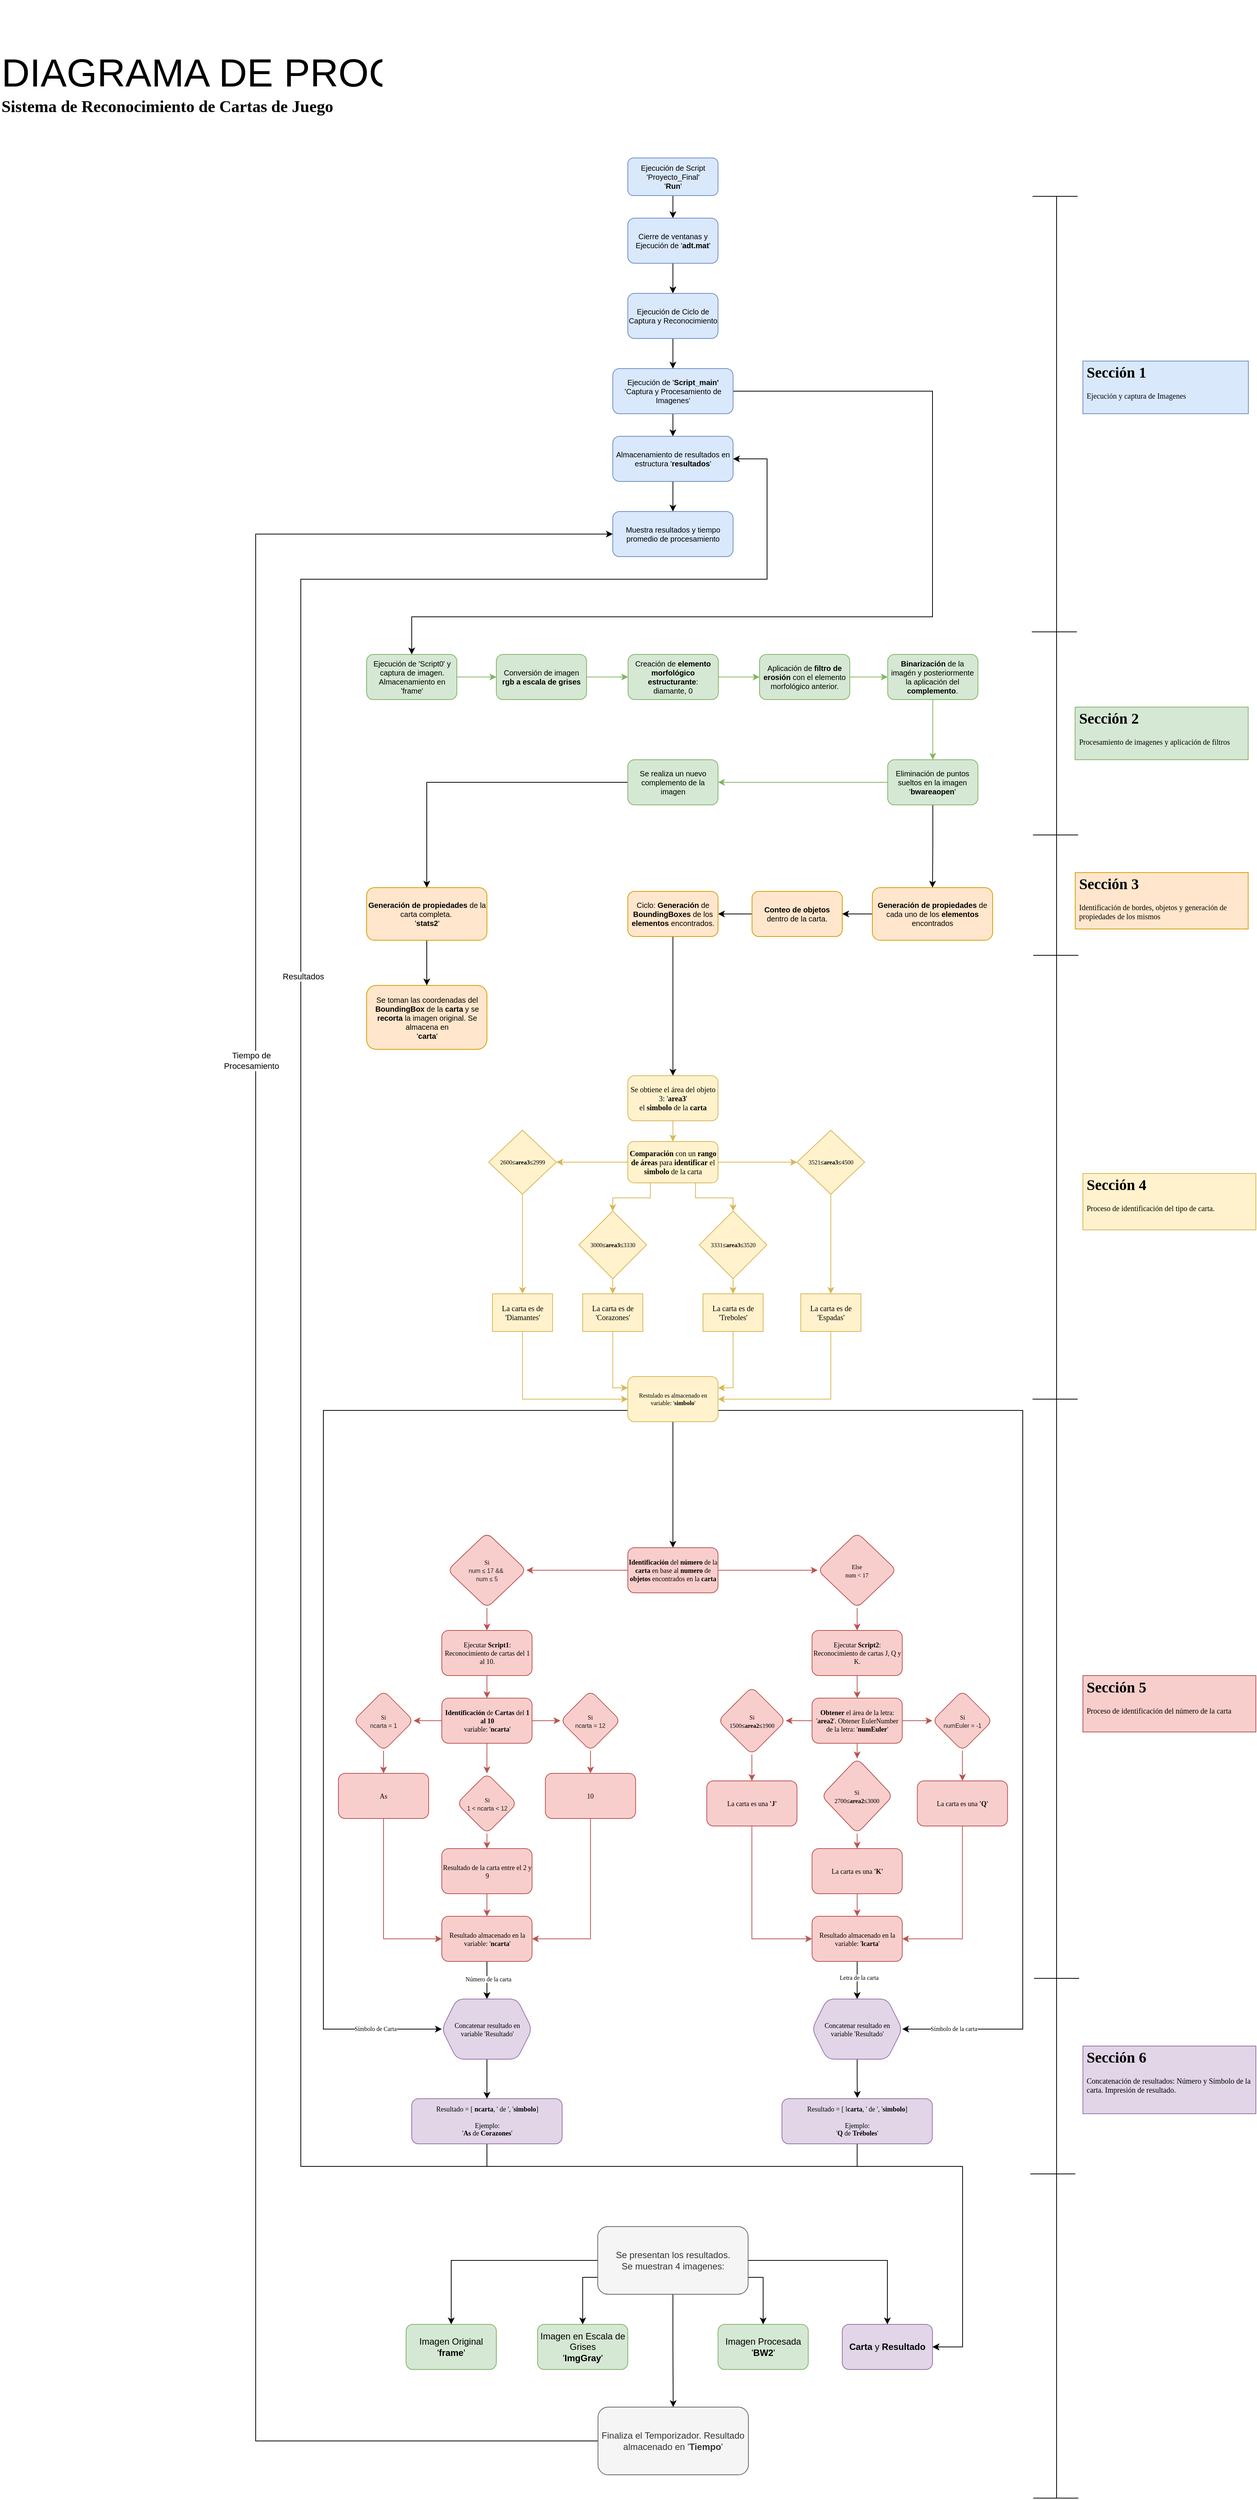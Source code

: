 <mxfile version="20.6.0" type="github">
  <diagram id="C5RBs43oDa-KdzZeNtuy" name="Page-1">
    <mxGraphModel dx="1291" dy="849" grid="1" gridSize="10" guides="1" tooltips="1" connect="1" arrows="1" fold="1" page="1" pageScale="1" pageWidth="3300" pageHeight="4681" math="0" shadow="0">
      <root>
        <mxCell id="WIyWlLk6GJQsqaUBKTNV-0" />
        <mxCell id="WIyWlLk6GJQsqaUBKTNV-1" parent="WIyWlLk6GJQsqaUBKTNV-0" />
        <mxCell id="OverbrRECvq1KNkHKfa8-5" style="edgeStyle=orthogonalEdgeStyle;rounded=0;orthogonalLoop=1;jettySize=auto;html=1;exitX=0.5;exitY=1;exitDx=0;exitDy=0;entryX=0.5;entryY=0;entryDx=0;entryDy=0;fontSize=10;" parent="WIyWlLk6GJQsqaUBKTNV-1" source="WIyWlLk6GJQsqaUBKTNV-3" target="OverbrRECvq1KNkHKfa8-1" edge="1">
          <mxGeometry relative="1" as="geometry" />
        </mxCell>
        <mxCell id="WIyWlLk6GJQsqaUBKTNV-3" value="Ejecución de Script&lt;br&gt;&#39;Proyecto_Final&#39;&lt;br style=&quot;font-size: 10px;&quot;&gt;&#39;&lt;b&gt;Run&lt;/b&gt;&#39;" style="rounded=1;whiteSpace=wrap;html=1;fontSize=10;glass=0;strokeWidth=1;shadow=0;fillColor=#dae8fc;strokeColor=#6c8ebf;" parent="WIyWlLk6GJQsqaUBKTNV-1" vertex="1">
          <mxGeometry x="1084.8" y="420" width="120" height="50" as="geometry" />
        </mxCell>
        <mxCell id="lt5BsjwWGhVhC6ZBDZQn-1" value="" style="edgeStyle=orthogonalEdgeStyle;rounded=0;orthogonalLoop=1;jettySize=auto;html=1;" edge="1" parent="WIyWlLk6GJQsqaUBKTNV-1" source="OverbrRECvq1KNkHKfa8-1" target="lt5BsjwWGhVhC6ZBDZQn-0">
          <mxGeometry relative="1" as="geometry" />
        </mxCell>
        <mxCell id="OverbrRECvq1KNkHKfa8-1" value="Cierre de ventanas y&lt;br style=&quot;font-size: 10px;&quot;&gt;Ejecución de &#39;&lt;b&gt;adt.mat&lt;/b&gt;&#39;" style="rounded=1;whiteSpace=wrap;html=1;fontSize=10;fillColor=#dae8fc;strokeColor=#6c8ebf;" parent="WIyWlLk6GJQsqaUBKTNV-1" vertex="1">
          <mxGeometry x="1084.8" y="500" width="120" height="60" as="geometry" />
        </mxCell>
        <mxCell id="lt5BsjwWGhVhC6ZBDZQn-8" style="edgeStyle=orthogonalEdgeStyle;rounded=0;orthogonalLoop=1;jettySize=auto;html=1;" edge="1" parent="WIyWlLk6GJQsqaUBKTNV-1" source="OverbrRECvq1KNkHKfa8-2" target="lt5BsjwWGhVhC6ZBDZQn-7">
          <mxGeometry relative="1" as="geometry" />
        </mxCell>
        <mxCell id="lt5BsjwWGhVhC6ZBDZQn-18" style="edgeStyle=orthogonalEdgeStyle;rounded=0;orthogonalLoop=1;jettySize=auto;html=1;entryX=0.5;entryY=0;entryDx=0;entryDy=0;exitX=1;exitY=0.5;exitDx=0;exitDy=0;" edge="1" parent="WIyWlLk6GJQsqaUBKTNV-1" source="OverbrRECvq1KNkHKfa8-2" target="lt5BsjwWGhVhC6ZBDZQn-16">
          <mxGeometry relative="1" as="geometry">
            <mxPoint x="798" y="940" as="sourcePoint" />
            <Array as="points">
              <mxPoint x="1490" y="730" />
              <mxPoint x="1490" y="1030" />
              <mxPoint x="798" y="1030" />
            </Array>
          </mxGeometry>
        </mxCell>
        <mxCell id="OverbrRECvq1KNkHKfa8-2" value="Ejecución de &#39;&lt;b style=&quot;font-size: 10px;&quot;&gt;Script_main&#39;&lt;/b&gt;&lt;br style=&quot;font-size: 10px;&quot;&gt;&#39;Captura y Procesamiento de Imagenes&#39;" style="whiteSpace=wrap;html=1;rounded=1;fontSize=10;fillColor=#dae8fc;strokeColor=#6c8ebf;" parent="WIyWlLk6GJQsqaUBKTNV-1" vertex="1">
          <mxGeometry x="1064.8" y="700" width="160" height="60" as="geometry" />
        </mxCell>
        <mxCell id="OverbrRECvq1KNkHKfa8-9" value="" style="edgeStyle=orthogonalEdgeStyle;rounded=0;orthogonalLoop=1;jettySize=auto;html=1;fontSize=10;fillColor=#d5e8d4;strokeColor=#82b366;" parent="WIyWlLk6GJQsqaUBKTNV-1" source="OverbrRECvq1KNkHKfa8-6" target="OverbrRECvq1KNkHKfa8-8" edge="1">
          <mxGeometry relative="1" as="geometry" />
        </mxCell>
        <mxCell id="OverbrRECvq1KNkHKfa8-6" value="Conversión de imagen &lt;b&gt;rgb a escala de grises&lt;/b&gt;" style="whiteSpace=wrap;html=1;rounded=1;fontSize=10;fillColor=#d5e8d4;strokeColor=#82b366;" parent="WIyWlLk6GJQsqaUBKTNV-1" vertex="1">
          <mxGeometry x="910" y="1080" width="120" height="60" as="geometry" />
        </mxCell>
        <mxCell id="OverbrRECvq1KNkHKfa8-11" value="" style="edgeStyle=orthogonalEdgeStyle;rounded=0;orthogonalLoop=1;jettySize=auto;html=1;fontSize=10;fillColor=#d5e8d4;strokeColor=#82b366;" parent="WIyWlLk6GJQsqaUBKTNV-1" source="OverbrRECvq1KNkHKfa8-8" target="OverbrRECvq1KNkHKfa8-10" edge="1">
          <mxGeometry relative="1" as="geometry" />
        </mxCell>
        <mxCell id="OverbrRECvq1KNkHKfa8-8" value="Creación de &lt;b&gt;elemento morfológico estructurante&lt;/b&gt;:&lt;br style=&quot;font-size: 10px;&quot;&gt;diamante, 0" style="whiteSpace=wrap;html=1;rounded=1;fontSize=10;fillColor=#d5e8d4;strokeColor=#82b366;" parent="WIyWlLk6GJQsqaUBKTNV-1" vertex="1">
          <mxGeometry x="1085.2" y="1080" width="120" height="60" as="geometry" />
        </mxCell>
        <mxCell id="lt5BsjwWGhVhC6ZBDZQn-2" style="edgeStyle=orthogonalEdgeStyle;rounded=0;orthogonalLoop=1;jettySize=auto;html=1;exitX=1;exitY=0.5;exitDx=0;exitDy=0;entryX=0;entryY=0.5;entryDx=0;entryDy=0;fillColor=#d5e8d4;strokeColor=#82b366;" edge="1" parent="WIyWlLk6GJQsqaUBKTNV-1" source="OverbrRECvq1KNkHKfa8-10" target="OverbrRECvq1KNkHKfa8-14">
          <mxGeometry relative="1" as="geometry" />
        </mxCell>
        <mxCell id="OverbrRECvq1KNkHKfa8-10" value="Aplicación de &lt;b&gt;filtro de erosión&lt;/b&gt; con el elemento morfológico anterior." style="whiteSpace=wrap;html=1;rounded=1;fontSize=10;fillColor=#d5e8d4;strokeColor=#82b366;" parent="WIyWlLk6GJQsqaUBKTNV-1" vertex="1">
          <mxGeometry x="1260.0" y="1080" width="120" height="60" as="geometry" />
        </mxCell>
        <mxCell id="lt5BsjwWGhVhC6ZBDZQn-21" value="" style="edgeStyle=orthogonalEdgeStyle;rounded=0;orthogonalLoop=1;jettySize=auto;html=1;fillColor=#d5e8d4;strokeColor=#82b366;" edge="1" parent="WIyWlLk6GJQsqaUBKTNV-1" source="OverbrRECvq1KNkHKfa8-14" target="lt5BsjwWGhVhC6ZBDZQn-20">
          <mxGeometry relative="1" as="geometry" />
        </mxCell>
        <mxCell id="OverbrRECvq1KNkHKfa8-14" value="&lt;b&gt;Binarización&lt;/b&gt; de la imagén y posteriormente la aplicación del &lt;b&gt;complemento&lt;/b&gt;." style="whiteSpace=wrap;html=1;fontSize=10;rounded=1;fillColor=#d5e8d4;strokeColor=#82b366;" parent="WIyWlLk6GJQsqaUBKTNV-1" vertex="1">
          <mxGeometry x="1430.4" y="1080" width="120" height="60" as="geometry" />
        </mxCell>
        <mxCell id="OverbrRECvq1KNkHKfa8-24" value="&lt;h1&gt;Sección 1&lt;/h1&gt;&lt;p&gt;Ejecución y captura de Imagenes&lt;/p&gt;" style="text;html=1;strokeColor=#6c8ebf;fillColor=#dae8fc;spacing=5;spacingTop=-20;whiteSpace=wrap;overflow=hidden;rounded=0;fontFamily=Verdana;fontSize=10;" parent="WIyWlLk6GJQsqaUBKTNV-1" vertex="1">
          <mxGeometry x="1690" y="690" width="220" height="70" as="geometry" />
        </mxCell>
        <mxCell id="OverbrRECvq1KNkHKfa8-26" value="&lt;h1&gt;Sección 2&lt;/h1&gt;&lt;p&gt;Procesamiento de imagenes y aplicación de filtros&lt;/p&gt;" style="text;html=1;strokeColor=#82b366;fillColor=#d5e8d4;spacing=5;spacingTop=-20;whiteSpace=wrap;overflow=hidden;rounded=0;fontFamily=Verdana;fontSize=10;" parent="WIyWlLk6GJQsqaUBKTNV-1" vertex="1">
          <mxGeometry x="1679.6" y="1150" width="230.2" height="70" as="geometry" />
        </mxCell>
        <mxCell id="OverbrRECvq1KNkHKfa8-27" value="&lt;h1&gt;Sección 3&lt;/h1&gt;&lt;p&gt;Identificación de bordes, objetos y generación de propiedades de los mismos&lt;/p&gt;" style="text;html=1;strokeColor=#d79b00;fillColor=#ffe6cc;spacing=5;spacingTop=-20;whiteSpace=wrap;overflow=hidden;rounded=0;fontFamily=Verdana;fontSize=10;" parent="WIyWlLk6GJQsqaUBKTNV-1" vertex="1">
          <mxGeometry x="1679.8" y="1370" width="230" height="75" as="geometry" />
        </mxCell>
        <mxCell id="OverbrRECvq1KNkHKfa8-33" value="" style="endArrow=none;html=1;rounded=0;fontFamily=Verdana;fontSize=10;" parent="WIyWlLk6GJQsqaUBKTNV-1" edge="1">
          <mxGeometry width="50" height="50" relative="1" as="geometry">
            <mxPoint x="1655" y="3531" as="sourcePoint" />
            <mxPoint x="1655" y="471" as="targetPoint" />
          </mxGeometry>
        </mxCell>
        <mxCell id="OverbrRECvq1KNkHKfa8-42" value="&lt;h1&gt;Sección 4&lt;/h1&gt;&lt;p&gt;Proceso de identificación del tipo de carta.&lt;/p&gt;" style="text;html=1;strokeColor=#d6b656;fillColor=#fff2cc;spacing=5;spacingTop=-20;whiteSpace=wrap;overflow=hidden;rounded=0;fontFamily=Verdana;fontSize=10;" parent="WIyWlLk6GJQsqaUBKTNV-1" vertex="1">
          <mxGeometry x="1690" y="1770" width="230" height="75" as="geometry" />
        </mxCell>
        <mxCell id="OverbrRECvq1KNkHKfa8-47" value="" style="edgeStyle=orthogonalEdgeStyle;rounded=0;orthogonalLoop=1;jettySize=auto;html=1;fontFamily=Verdana;fontSize=9;fillColor=#fff2cc;strokeColor=#d6b656;" parent="WIyWlLk6GJQsqaUBKTNV-1" source="OverbrRECvq1KNkHKfa8-43" target="OverbrRECvq1KNkHKfa8-46" edge="1">
          <mxGeometry relative="1" as="geometry" />
        </mxCell>
        <mxCell id="OverbrRECvq1KNkHKfa8-43" value="Se obtiene el área del objeto 3: &#39;&lt;b&gt;area3&lt;/b&gt;&#39; &lt;br&gt;el &lt;b&gt;simbolo&lt;/b&gt; de la &lt;b&gt;carta&lt;/b&gt;" style="rounded=1;whiteSpace=wrap;html=1;fontFamily=Verdana;fontSize=10;fillColor=#fff2cc;strokeColor=#d6b656;" parent="WIyWlLk6GJQsqaUBKTNV-1" vertex="1">
          <mxGeometry x="1084.8" y="1640" width="120" height="60" as="geometry" />
        </mxCell>
        <mxCell id="OverbrRECvq1KNkHKfa8-49" style="edgeStyle=orthogonalEdgeStyle;rounded=0;orthogonalLoop=1;jettySize=auto;html=1;exitX=0;exitY=0.5;exitDx=0;exitDy=0;entryX=1;entryY=0.5;entryDx=0;entryDy=0;fontFamily=Verdana;fontSize=9;fillColor=#fff2cc;strokeColor=#d6b656;" parent="WIyWlLk6GJQsqaUBKTNV-1" source="OverbrRECvq1KNkHKfa8-46" target="OverbrRECvq1KNkHKfa8-50" edge="1">
          <mxGeometry relative="1" as="geometry">
            <mxPoint x="1009.8" y="1755" as="targetPoint" />
          </mxGeometry>
        </mxCell>
        <mxCell id="OverbrRECvq1KNkHKfa8-55" style="edgeStyle=orthogonalEdgeStyle;rounded=0;orthogonalLoop=1;jettySize=auto;html=1;exitX=0.25;exitY=1;exitDx=0;exitDy=0;entryX=0.5;entryY=0;entryDx=0;entryDy=0;fontFamily=Verdana;fontSize=7;fillColor=#fff2cc;strokeColor=#d6b656;" parent="WIyWlLk6GJQsqaUBKTNV-1" source="OverbrRECvq1KNkHKfa8-46" target="OverbrRECvq1KNkHKfa8-53" edge="1">
          <mxGeometry relative="1" as="geometry" />
        </mxCell>
        <mxCell id="OverbrRECvq1KNkHKfa8-61" style="edgeStyle=orthogonalEdgeStyle;rounded=0;orthogonalLoop=1;jettySize=auto;html=1;exitX=0.75;exitY=1;exitDx=0;exitDy=0;entryX=0.5;entryY=0;entryDx=0;entryDy=0;fontFamily=Verdana;fontSize=7;fillColor=#fff2cc;strokeColor=#d6b656;" parent="WIyWlLk6GJQsqaUBKTNV-1" source="OverbrRECvq1KNkHKfa8-46" target="OverbrRECvq1KNkHKfa8-59" edge="1">
          <mxGeometry relative="1" as="geometry" />
        </mxCell>
        <mxCell id="OverbrRECvq1KNkHKfa8-65" style="edgeStyle=orthogonalEdgeStyle;rounded=0;orthogonalLoop=1;jettySize=auto;html=1;exitX=1;exitY=0.5;exitDx=0;exitDy=0;fontFamily=Verdana;fontSize=7;fillColor=#fff2cc;strokeColor=#d6b656;" parent="WIyWlLk6GJQsqaUBKTNV-1" source="OverbrRECvq1KNkHKfa8-46" target="OverbrRECvq1KNkHKfa8-63" edge="1">
          <mxGeometry relative="1" as="geometry" />
        </mxCell>
        <mxCell id="OverbrRECvq1KNkHKfa8-46" value="&lt;b&gt;Comparación&lt;/b&gt; con un &lt;b&gt;rango&lt;/b&gt; &lt;b&gt;de&lt;/b&gt; &lt;b&gt;áreas&lt;/b&gt; para &lt;b&gt;identificar&lt;/b&gt; el &lt;b&gt;simbolo&lt;/b&gt; de la carta" style="whiteSpace=wrap;html=1;fontSize=10;fontFamily=Verdana;rounded=1;fillColor=#fff2cc;strokeColor=#d6b656;" parent="WIyWlLk6GJQsqaUBKTNV-1" vertex="1">
          <mxGeometry x="1084.8" y="1727.5" width="120" height="55" as="geometry" />
        </mxCell>
        <mxCell id="OverbrRECvq1KNkHKfa8-52" style="edgeStyle=orthogonalEdgeStyle;rounded=0;orthogonalLoop=1;jettySize=auto;html=1;exitX=0.5;exitY=1;exitDx=0;exitDy=0;entryX=0.5;entryY=0;entryDx=0;entryDy=0;fontFamily=Verdana;fontSize=7;fillColor=#fff2cc;strokeColor=#d6b656;" parent="WIyWlLk6GJQsqaUBKTNV-1" source="OverbrRECvq1KNkHKfa8-50" target="OverbrRECvq1KNkHKfa8-51" edge="1">
          <mxGeometry relative="1" as="geometry" />
        </mxCell>
        <mxCell id="OverbrRECvq1KNkHKfa8-50" value="&lt;font style=&quot;font-size: 8px;&quot;&gt;2600&lt;span style=&quot;color: rgb(32, 33, 36); font-family: arial, sans-serif; text-align: left; font-size: 8px;&quot;&gt;≤&lt;/span&gt;&lt;b&gt;area3&lt;/b&gt;&lt;span style=&quot;color: rgb(32, 33, 36); font-family: arial, sans-serif; text-align: left; font-size: 8px;&quot;&gt;≤&lt;/span&gt;2999&lt;/font&gt;" style="rhombus;whiteSpace=wrap;html=1;fontFamily=Verdana;fontSize=8;fillColor=#fff2cc;strokeColor=#d6b656;" parent="WIyWlLk6GJQsqaUBKTNV-1" vertex="1">
          <mxGeometry x="899.8" y="1712.5" width="90" height="85" as="geometry" />
        </mxCell>
        <mxCell id="OverbrRECvq1KNkHKfa8-71" style="edgeStyle=orthogonalEdgeStyle;rounded=0;orthogonalLoop=1;jettySize=auto;html=1;exitX=0.5;exitY=1;exitDx=0;exitDy=0;entryX=0;entryY=0.5;entryDx=0;entryDy=0;fontFamily=Verdana;fontSize=8;fillColor=#fff2cc;strokeColor=#d6b656;" parent="WIyWlLk6GJQsqaUBKTNV-1" source="OverbrRECvq1KNkHKfa8-51" target="OverbrRECvq1KNkHKfa8-70" edge="1">
          <mxGeometry relative="1" as="geometry" />
        </mxCell>
        <mxCell id="OverbrRECvq1KNkHKfa8-51" value="La carta es de &#39;Diamantes&#39;" style="whiteSpace=wrap;html=1;fontSize=10;fontFamily=Verdana;fillColor=#fff2cc;strokeColor=#d6b656;" parent="WIyWlLk6GJQsqaUBKTNV-1" vertex="1">
          <mxGeometry x="904.8" y="1930" width="80" height="50" as="geometry" />
        </mxCell>
        <mxCell id="OverbrRECvq1KNkHKfa8-57" style="edgeStyle=orthogonalEdgeStyle;rounded=0;orthogonalLoop=1;jettySize=auto;html=1;entryX=0.5;entryY=0;entryDx=0;entryDy=0;fontFamily=Verdana;fontSize=7;fillColor=#fff2cc;strokeColor=#d6b656;" parent="WIyWlLk6GJQsqaUBKTNV-1" source="OverbrRECvq1KNkHKfa8-53" target="OverbrRECvq1KNkHKfa8-56" edge="1">
          <mxGeometry relative="1" as="geometry" />
        </mxCell>
        <mxCell id="OverbrRECvq1KNkHKfa8-53" value="&lt;font style=&quot;font-size: 8px;&quot;&gt;3000&lt;span style=&quot;color: rgb(32, 33, 36); font-family: arial, sans-serif; text-align: left; font-size: 8px;&quot;&gt;≤&lt;/span&gt;&lt;b&gt;area3&lt;/b&gt;&lt;span style=&quot;color: rgb(32, 33, 36); font-family: arial, sans-serif; text-align: left; font-size: 8px;&quot;&gt;≤&lt;/span&gt;3330&lt;/font&gt;" style="rhombus;whiteSpace=wrap;html=1;fontFamily=Verdana;fontSize=8;fillColor=#fff2cc;strokeColor=#d6b656;" parent="WIyWlLk6GJQsqaUBKTNV-1" vertex="1">
          <mxGeometry x="1019.8" y="1820" width="90" height="90" as="geometry" />
        </mxCell>
        <mxCell id="OverbrRECvq1KNkHKfa8-72" style="edgeStyle=orthogonalEdgeStyle;rounded=0;orthogonalLoop=1;jettySize=auto;html=1;exitX=0.5;exitY=1;exitDx=0;exitDy=0;entryX=0;entryY=0.25;entryDx=0;entryDy=0;fontFamily=Verdana;fontSize=8;fillColor=#fff2cc;strokeColor=#d6b656;" parent="WIyWlLk6GJQsqaUBKTNV-1" source="OverbrRECvq1KNkHKfa8-56" target="OverbrRECvq1KNkHKfa8-70" edge="1">
          <mxGeometry relative="1" as="geometry" />
        </mxCell>
        <mxCell id="OverbrRECvq1KNkHKfa8-56" value="La carta es de &#39;Corazones&#39;" style="whiteSpace=wrap;html=1;fontSize=10;fontFamily=Verdana;fillColor=#fff2cc;strokeColor=#d6b656;" parent="WIyWlLk6GJQsqaUBKTNV-1" vertex="1">
          <mxGeometry x="1024.8" y="1930" width="80" height="50" as="geometry" />
        </mxCell>
        <mxCell id="OverbrRECvq1KNkHKfa8-58" style="edgeStyle=orthogonalEdgeStyle;rounded=0;orthogonalLoop=1;jettySize=auto;html=1;entryX=0.5;entryY=0;entryDx=0;entryDy=0;fontFamily=Verdana;fontSize=7;fillColor=#fff2cc;strokeColor=#d6b656;" parent="WIyWlLk6GJQsqaUBKTNV-1" source="OverbrRECvq1KNkHKfa8-59" target="OverbrRECvq1KNkHKfa8-60" edge="1">
          <mxGeometry relative="1" as="geometry" />
        </mxCell>
        <mxCell id="OverbrRECvq1KNkHKfa8-59" value="&lt;span style=&quot;font-size: 8px;&quot;&gt;3331&lt;/span&gt;&lt;span style=&quot;font-size: 8px; color: rgb(32, 33, 36); font-family: arial, sans-serif; text-align: left;&quot;&gt;≤&lt;/span&gt;&lt;b style=&quot;font-size: 8px;&quot;&gt;area3&lt;/b&gt;&lt;span style=&quot;font-size: 8px; color: rgb(32, 33, 36); font-family: arial, sans-serif; text-align: left;&quot;&gt;≤&lt;/span&gt;&lt;span style=&quot;font-size: 8px;&quot;&gt;3520&lt;/span&gt;" style="rhombus;whiteSpace=wrap;html=1;fontFamily=Verdana;fontSize=7;fillColor=#fff2cc;strokeColor=#d6b656;" parent="WIyWlLk6GJQsqaUBKTNV-1" vertex="1">
          <mxGeometry x="1179.8" y="1820" width="90" height="90" as="geometry" />
        </mxCell>
        <mxCell id="OverbrRECvq1KNkHKfa8-73" style="edgeStyle=orthogonalEdgeStyle;rounded=0;orthogonalLoop=1;jettySize=auto;html=1;exitX=0.5;exitY=1;exitDx=0;exitDy=0;entryX=1;entryY=0.25;entryDx=0;entryDy=0;fontFamily=Verdana;fontSize=8;fillColor=#fff2cc;strokeColor=#d6b656;" parent="WIyWlLk6GJQsqaUBKTNV-1" source="OverbrRECvq1KNkHKfa8-60" target="OverbrRECvq1KNkHKfa8-70" edge="1">
          <mxGeometry relative="1" as="geometry" />
        </mxCell>
        <mxCell id="OverbrRECvq1KNkHKfa8-60" value="La carta es de &#39;Treboles&#39;" style="whiteSpace=wrap;html=1;fontSize=10;fontFamily=Verdana;fillColor=#fff2cc;strokeColor=#d6b656;" parent="WIyWlLk6GJQsqaUBKTNV-1" vertex="1">
          <mxGeometry x="1184.8" y="1930" width="80" height="50" as="geometry" />
        </mxCell>
        <mxCell id="OverbrRECvq1KNkHKfa8-62" style="edgeStyle=orthogonalEdgeStyle;rounded=0;orthogonalLoop=1;jettySize=auto;html=1;exitX=0.5;exitY=1;exitDx=0;exitDy=0;entryX=0.5;entryY=0;entryDx=0;entryDy=0;fontFamily=Verdana;fontSize=7;fillColor=#fff2cc;strokeColor=#d6b656;" parent="WIyWlLk6GJQsqaUBKTNV-1" source="OverbrRECvq1KNkHKfa8-63" target="OverbrRECvq1KNkHKfa8-64" edge="1">
          <mxGeometry relative="1" as="geometry" />
        </mxCell>
        <mxCell id="OverbrRECvq1KNkHKfa8-63" value="&lt;span style=&quot;font-size: 8px;&quot;&gt;3521&lt;/span&gt;&lt;span style=&quot;font-size: 8px; color: rgb(32, 33, 36); font-family: arial, sans-serif; text-align: left;&quot;&gt;≤&lt;/span&gt;&lt;b style=&quot;font-size: 8px;&quot;&gt;area3&lt;/b&gt;&lt;span style=&quot;font-size: 8px; color: rgb(32, 33, 36); font-family: arial, sans-serif; text-align: left;&quot;&gt;≤&lt;/span&gt;&lt;span style=&quot;font-size: 8px;&quot;&gt;4500&lt;/span&gt;" style="rhombus;whiteSpace=wrap;html=1;fontFamily=Verdana;fontSize=7;fillColor=#fff2cc;strokeColor=#d6b656;" parent="WIyWlLk6GJQsqaUBKTNV-1" vertex="1">
          <mxGeometry x="1309.8" y="1712.5" width="90" height="85" as="geometry" />
        </mxCell>
        <mxCell id="OverbrRECvq1KNkHKfa8-74" style="edgeStyle=orthogonalEdgeStyle;rounded=0;orthogonalLoop=1;jettySize=auto;html=1;exitX=0.5;exitY=1;exitDx=0;exitDy=0;entryX=1;entryY=0.5;entryDx=0;entryDy=0;fontFamily=Verdana;fontSize=8;fillColor=#fff2cc;strokeColor=#d6b656;" parent="WIyWlLk6GJQsqaUBKTNV-1" source="OverbrRECvq1KNkHKfa8-64" target="OverbrRECvq1KNkHKfa8-70" edge="1">
          <mxGeometry relative="1" as="geometry" />
        </mxCell>
        <mxCell id="OverbrRECvq1KNkHKfa8-64" value="La carta es de &#39;Espadas&#39;" style="whiteSpace=wrap;html=1;fontSize=10;fontFamily=Verdana;fillColor=#fff2cc;strokeColor=#d6b656;" parent="WIyWlLk6GJQsqaUBKTNV-1" vertex="1">
          <mxGeometry x="1314.8" y="1930" width="80" height="50" as="geometry" />
        </mxCell>
        <mxCell id="OverbrRECvq1KNkHKfa8-78" value="" style="edgeStyle=orthogonalEdgeStyle;rounded=0;orthogonalLoop=1;jettySize=auto;html=1;fontFamily=Verdana;fontSize=8;" parent="WIyWlLk6GJQsqaUBKTNV-1" source="OverbrRECvq1KNkHKfa8-70" target="OverbrRECvq1KNkHKfa8-77" edge="1">
          <mxGeometry relative="1" as="geometry" />
        </mxCell>
        <mxCell id="OverbrRECvq1KNkHKfa8-113" style="edgeStyle=orthogonalEdgeStyle;rounded=0;orthogonalLoop=1;jettySize=auto;html=1;exitX=0;exitY=0.75;exitDx=0;exitDy=0;fontFamily=Verdana;fontSize=8;entryX=0;entryY=0.5;entryDx=0;entryDy=0;" parent="WIyWlLk6GJQsqaUBKTNV-1" source="OverbrRECvq1KNkHKfa8-70" target="OverbrRECvq1KNkHKfa8-110" edge="1">
          <mxGeometry relative="1" as="geometry">
            <Array as="points">
              <mxPoint x="680" y="2085" />
              <mxPoint x="680" y="2908" />
            </Array>
          </mxGeometry>
        </mxCell>
        <mxCell id="OverbrRECvq1KNkHKfa8-115" value="Símbolo de Carta" style="edgeLabel;html=1;align=center;verticalAlign=middle;resizable=0;points=[];fontSize=8;fontFamily=Verdana;" parent="OverbrRECvq1KNkHKfa8-113" vertex="1" connectable="0">
          <mxGeometry x="0.85" y="-1" relative="1" as="geometry">
            <mxPoint x="15" y="-2" as="offset" />
          </mxGeometry>
        </mxCell>
        <mxCell id="OverbrRECvq1KNkHKfa8-143" style="edgeStyle=orthogonalEdgeStyle;rounded=0;orthogonalLoop=1;jettySize=auto;html=1;exitX=1;exitY=0.75;exitDx=0;exitDy=0;fontFamily=Verdana;fontSize=8;entryX=1;entryY=0.5;entryDx=0;entryDy=0;" parent="WIyWlLk6GJQsqaUBKTNV-1" source="OverbrRECvq1KNkHKfa8-70" target="OverbrRECvq1KNkHKfa8-135" edge="1">
          <mxGeometry relative="1" as="geometry">
            <Array as="points">
              <mxPoint x="1610" y="2085" />
              <mxPoint x="1610" y="2908" />
            </Array>
          </mxGeometry>
        </mxCell>
        <mxCell id="OverbrRECvq1KNkHKfa8-144" value="Símbolo de la carta" style="edgeLabel;html=1;align=center;verticalAlign=middle;resizable=0;points=[];fontSize=8;fontFamily=Verdana;" parent="OverbrRECvq1KNkHKfa8-143" vertex="1" connectable="0">
          <mxGeometry x="0.902" y="2" relative="1" as="geometry">
            <mxPoint y="-3" as="offset" />
          </mxGeometry>
        </mxCell>
        <mxCell id="OverbrRECvq1KNkHKfa8-70" value="Restulado es almacenado en variable: &#39;&lt;b&gt;simbolo&lt;/b&gt;&#39;" style="rounded=1;whiteSpace=wrap;html=1;fontFamily=Verdana;fontSize=8;fillColor=#fff2cc;strokeColor=#d6b656;" parent="WIyWlLk6GJQsqaUBKTNV-1" vertex="1">
          <mxGeometry x="1084.8" y="2040" width="120" height="60" as="geometry" />
        </mxCell>
        <mxCell id="OverbrRECvq1KNkHKfa8-80" value="" style="edgeStyle=orthogonalEdgeStyle;rounded=0;orthogonalLoop=1;jettySize=auto;html=1;fontFamily=Verdana;fontSize=9;fillColor=#f8cecc;strokeColor=#b85450;" parent="WIyWlLk6GJQsqaUBKTNV-1" source="OverbrRECvq1KNkHKfa8-77" target="OverbrRECvq1KNkHKfa8-79" edge="1">
          <mxGeometry relative="1" as="geometry" />
        </mxCell>
        <mxCell id="OverbrRECvq1KNkHKfa8-86" style="edgeStyle=orthogonalEdgeStyle;rounded=0;orthogonalLoop=1;jettySize=auto;html=1;exitX=1;exitY=0.5;exitDx=0;exitDy=0;entryX=0;entryY=0.5;entryDx=0;entryDy=0;fontFamily=Verdana;fontSize=8;fillColor=#f8cecc;strokeColor=#b85450;" parent="WIyWlLk6GJQsqaUBKTNV-1" source="OverbrRECvq1KNkHKfa8-77" target="OverbrRECvq1KNkHKfa8-84" edge="1">
          <mxGeometry relative="1" as="geometry" />
        </mxCell>
        <mxCell id="OverbrRECvq1KNkHKfa8-77" value="&lt;b style=&quot;font-size: 9px;&quot;&gt;Identificación&lt;/b&gt; del &lt;b style=&quot;font-size: 9px;&quot;&gt;número&lt;/b&gt; de la &lt;b style=&quot;font-size: 9px;&quot;&gt;carta &lt;/b&gt;en base al &lt;b&gt;numero&lt;/b&gt; de &lt;b&gt;objetos&lt;/b&gt; encontrados en la &lt;b&gt;carta&lt;/b&gt;" style="whiteSpace=wrap;html=1;fontSize=9;fontFamily=Verdana;rounded=1;fillColor=#f8cecc;strokeColor=#b85450;" parent="WIyWlLk6GJQsqaUBKTNV-1" vertex="1">
          <mxGeometry x="1084.8" y="2267.5" width="120" height="60" as="geometry" />
        </mxCell>
        <mxCell id="OverbrRECvq1KNkHKfa8-82" value="" style="edgeStyle=orthogonalEdgeStyle;rounded=0;orthogonalLoop=1;jettySize=auto;html=1;fontFamily=Verdana;fontSize=8;fillColor=#f8cecc;strokeColor=#b85450;" parent="WIyWlLk6GJQsqaUBKTNV-1" source="OverbrRECvq1KNkHKfa8-79" target="OverbrRECvq1KNkHKfa8-81" edge="1">
          <mxGeometry relative="1" as="geometry" />
        </mxCell>
        <mxCell id="OverbrRECvq1KNkHKfa8-79" value="&lt;font style=&quot;font-size: 8px;&quot;&gt;Si &lt;br&gt;&lt;/font&gt;&lt;div style=&quot;&quot;&gt;&lt;font face=&quot;arial, sans-serif&quot; color=&quot;#202124&quot;&gt;&lt;span style=&quot;font-size: 8px;&quot;&gt;num ≤ 17 &amp;amp;&amp;amp;&amp;nbsp;&lt;/span&gt;&lt;/font&gt;&lt;br&gt;&lt;/div&gt;&lt;div style=&quot;&quot;&gt;&lt;font face=&quot;arial, sans-serif&quot; color=&quot;#202124&quot;&gt;&lt;span style=&quot;font-size: 8px;&quot;&gt;num ≤ 5&lt;/span&gt;&lt;/font&gt;&lt;br&gt;&lt;/div&gt;" style="rhombus;whiteSpace=wrap;html=1;fontSize=9;fontFamily=Verdana;rounded=1;align=center;fillColor=#f8cecc;strokeColor=#b85450;" parent="WIyWlLk6GJQsqaUBKTNV-1" vertex="1">
          <mxGeometry x="845" y="2247.5" width="105" height="100" as="geometry" />
        </mxCell>
        <mxCell id="OverbrRECvq1KNkHKfa8-88" value="" style="edgeStyle=orthogonalEdgeStyle;rounded=0;orthogonalLoop=1;jettySize=auto;html=1;fontFamily=Verdana;fontSize=8;fillColor=#f8cecc;strokeColor=#b85450;" parent="WIyWlLk6GJQsqaUBKTNV-1" source="OverbrRECvq1KNkHKfa8-81" target="OverbrRECvq1KNkHKfa8-87" edge="1">
          <mxGeometry relative="1" as="geometry" />
        </mxCell>
        <mxCell id="OverbrRECvq1KNkHKfa8-81" value="Ejecutar &lt;b&gt;Script1&lt;/b&gt;: Reconocimiento de cartas del 1 al 10." style="whiteSpace=wrap;html=1;fontSize=9;fontFamily=Verdana;rounded=1;fillColor=#f8cecc;strokeColor=#b85450;" parent="WIyWlLk6GJQsqaUBKTNV-1" vertex="1">
          <mxGeometry x="837.5" y="2377.5" width="120" height="60" as="geometry" />
        </mxCell>
        <mxCell id="OverbrRECvq1KNkHKfa8-83" value="" style="edgeStyle=orthogonalEdgeStyle;rounded=0;orthogonalLoop=1;jettySize=auto;html=1;fontFamily=Verdana;fontSize=8;fillColor=#f8cecc;strokeColor=#b85450;" parent="WIyWlLk6GJQsqaUBKTNV-1" source="OverbrRECvq1KNkHKfa8-84" target="OverbrRECvq1KNkHKfa8-85" edge="1">
          <mxGeometry relative="1" as="geometry" />
        </mxCell>
        <mxCell id="OverbrRECvq1KNkHKfa8-84" value="&lt;span style=&quot;font-size: 8px;&quot;&gt;Else&lt;/span&gt;&lt;br&gt;&lt;span style=&quot;font-size: 8px;&quot;&gt;num &amp;lt; 17&lt;/span&gt;" style="rhombus;whiteSpace=wrap;html=1;fontSize=9;fontFamily=Verdana;rounded=1;align=center;fillColor=#f8cecc;strokeColor=#b85450;" parent="WIyWlLk6GJQsqaUBKTNV-1" vertex="1">
          <mxGeometry x="1337.3" y="2247.5" width="105" height="100" as="geometry" />
        </mxCell>
        <mxCell id="OverbrRECvq1KNkHKfa8-122" style="edgeStyle=orthogonalEdgeStyle;rounded=0;orthogonalLoop=1;jettySize=auto;html=1;entryX=0.5;entryY=0;entryDx=0;entryDy=0;fontFamily=Verdana;fontSize=8;fillColor=#f8cecc;strokeColor=#b85450;" parent="WIyWlLk6GJQsqaUBKTNV-1" source="OverbrRECvq1KNkHKfa8-85" target="OverbrRECvq1KNkHKfa8-121" edge="1">
          <mxGeometry relative="1" as="geometry" />
        </mxCell>
        <mxCell id="OverbrRECvq1KNkHKfa8-85" value="Ejecutar &lt;b&gt;Script2&lt;/b&gt;: Reconocimiento de cartas J, Q y K." style="whiteSpace=wrap;html=1;fontSize=9;fontFamily=Verdana;rounded=1;fillColor=#f8cecc;strokeColor=#b85450;" parent="WIyWlLk6GJQsqaUBKTNV-1" vertex="1">
          <mxGeometry x="1329.8" y="2377.5" width="120" height="60" as="geometry" />
        </mxCell>
        <mxCell id="OverbrRECvq1KNkHKfa8-90" value="" style="edgeStyle=orthogonalEdgeStyle;rounded=0;orthogonalLoop=1;jettySize=auto;html=1;fontFamily=Verdana;fontSize=8;fillColor=#f8cecc;strokeColor=#b85450;" parent="WIyWlLk6GJQsqaUBKTNV-1" source="OverbrRECvq1KNkHKfa8-87" target="OverbrRECvq1KNkHKfa8-89" edge="1">
          <mxGeometry relative="1" as="geometry" />
        </mxCell>
        <mxCell id="OverbrRECvq1KNkHKfa8-96" value="" style="edgeStyle=orthogonalEdgeStyle;rounded=0;orthogonalLoop=1;jettySize=auto;html=1;fontFamily=Verdana;fontSize=8;fillColor=#f8cecc;strokeColor=#b85450;" parent="WIyWlLk6GJQsqaUBKTNV-1" source="OverbrRECvq1KNkHKfa8-87" target="OverbrRECvq1KNkHKfa8-95" edge="1">
          <mxGeometry relative="1" as="geometry" />
        </mxCell>
        <mxCell id="OverbrRECvq1KNkHKfa8-100" value="" style="edgeStyle=orthogonalEdgeStyle;rounded=0;orthogonalLoop=1;jettySize=auto;html=1;fontFamily=Verdana;fontSize=8;fillColor=#f8cecc;strokeColor=#b85450;" parent="WIyWlLk6GJQsqaUBKTNV-1" source="OverbrRECvq1KNkHKfa8-87" target="OverbrRECvq1KNkHKfa8-99" edge="1">
          <mxGeometry relative="1" as="geometry" />
        </mxCell>
        <mxCell id="OverbrRECvq1KNkHKfa8-87" value="&lt;b&gt;Identificación&lt;/b&gt; de &lt;b&gt;Cartas&lt;/b&gt; del &lt;b&gt;1 al 10&lt;/b&gt;&lt;br&gt;variable: &#39;&lt;b&gt;ncarta&lt;/b&gt;&#39;" style="whiteSpace=wrap;html=1;fontSize=9;fontFamily=Verdana;rounded=1;fillColor=#f8cecc;strokeColor=#b85450;" parent="WIyWlLk6GJQsqaUBKTNV-1" vertex="1">
          <mxGeometry x="837.5" y="2467.5" width="120" height="60" as="geometry" />
        </mxCell>
        <mxCell id="OverbrRECvq1KNkHKfa8-92" value="" style="edgeStyle=orthogonalEdgeStyle;rounded=0;orthogonalLoop=1;jettySize=auto;html=1;fontFamily=Verdana;fontSize=8;fillColor=#f8cecc;strokeColor=#b85450;" parent="WIyWlLk6GJQsqaUBKTNV-1" source="OverbrRECvq1KNkHKfa8-89" target="OverbrRECvq1KNkHKfa8-91" edge="1">
          <mxGeometry relative="1" as="geometry" />
        </mxCell>
        <mxCell id="OverbrRECvq1KNkHKfa8-89" value="&lt;font style=&quot;font-size: 8px;&quot;&gt;Si&lt;br&gt;&lt;/font&gt;&lt;div&gt;&lt;font face=&quot;arial, sans-serif&quot; color=&quot;#202124&quot;&gt;&lt;span style=&quot;font-size: 8px;&quot;&gt;ncarta = 1&lt;/span&gt;&lt;/font&gt;&lt;/div&gt;" style="rhombus;whiteSpace=wrap;html=1;fontSize=9;fontFamily=Verdana;rounded=1;fillColor=#f8cecc;strokeColor=#b85450;" parent="WIyWlLk6GJQsqaUBKTNV-1" vertex="1">
          <mxGeometry x="720" y="2457.5" width="80" height="80" as="geometry" />
        </mxCell>
        <mxCell id="OverbrRECvq1KNkHKfa8-105" style="edgeStyle=orthogonalEdgeStyle;rounded=0;orthogonalLoop=1;jettySize=auto;html=1;entryX=0;entryY=0.5;entryDx=0;entryDy=0;fontFamily=Verdana;fontSize=8;exitX=0.5;exitY=1;exitDx=0;exitDy=0;fillColor=#f8cecc;strokeColor=#b85450;" parent="WIyWlLk6GJQsqaUBKTNV-1" source="OverbrRECvq1KNkHKfa8-91" target="OverbrRECvq1KNkHKfa8-103" edge="1">
          <mxGeometry relative="1" as="geometry" />
        </mxCell>
        <mxCell id="OverbrRECvq1KNkHKfa8-91" value="As" style="whiteSpace=wrap;html=1;fontSize=9;fontFamily=Verdana;rounded=1;fillColor=#f8cecc;strokeColor=#b85450;" parent="WIyWlLk6GJQsqaUBKTNV-1" vertex="1">
          <mxGeometry x="700" y="2567.5" width="120" height="60" as="geometry" />
        </mxCell>
        <mxCell id="OverbrRECvq1KNkHKfa8-98" value="" style="edgeStyle=orthogonalEdgeStyle;rounded=0;orthogonalLoop=1;jettySize=auto;html=1;fontFamily=Verdana;fontSize=8;fillColor=#f8cecc;strokeColor=#b85450;" parent="WIyWlLk6GJQsqaUBKTNV-1" source="OverbrRECvq1KNkHKfa8-95" target="OverbrRECvq1KNkHKfa8-97" edge="1">
          <mxGeometry relative="1" as="geometry" />
        </mxCell>
        <mxCell id="OverbrRECvq1KNkHKfa8-95" value="&lt;font style=&quot;font-size: 8px;&quot;&gt;Si&lt;br&gt;&lt;/font&gt;&lt;div&gt;&lt;font face=&quot;arial, sans-serif&quot; color=&quot;#202124&quot;&gt;&lt;span style=&quot;font-size: 8px;&quot;&gt;ncarta = 12&lt;/span&gt;&lt;/font&gt;&lt;/div&gt;" style="rhombus;whiteSpace=wrap;html=1;fontSize=9;fontFamily=Verdana;rounded=1;fillColor=#f8cecc;strokeColor=#b85450;" parent="WIyWlLk6GJQsqaUBKTNV-1" vertex="1">
          <mxGeometry x="995.2" y="2457.5" width="80" height="80" as="geometry" />
        </mxCell>
        <mxCell id="OverbrRECvq1KNkHKfa8-106" style="edgeStyle=orthogonalEdgeStyle;rounded=0;orthogonalLoop=1;jettySize=auto;html=1;exitX=0.5;exitY=1;exitDx=0;exitDy=0;entryX=1;entryY=0.5;entryDx=0;entryDy=0;fontFamily=Verdana;fontSize=8;fillColor=#f8cecc;strokeColor=#b85450;" parent="WIyWlLk6GJQsqaUBKTNV-1" source="OverbrRECvq1KNkHKfa8-97" target="OverbrRECvq1KNkHKfa8-103" edge="1">
          <mxGeometry relative="1" as="geometry" />
        </mxCell>
        <mxCell id="OverbrRECvq1KNkHKfa8-97" value="10" style="whiteSpace=wrap;html=1;fontSize=9;fontFamily=Verdana;rounded=1;fillColor=#f8cecc;strokeColor=#b85450;" parent="WIyWlLk6GJQsqaUBKTNV-1" vertex="1">
          <mxGeometry x="975.2" y="2567.5" width="120" height="60" as="geometry" />
        </mxCell>
        <mxCell id="OverbrRECvq1KNkHKfa8-102" value="" style="edgeStyle=orthogonalEdgeStyle;rounded=0;orthogonalLoop=1;jettySize=auto;html=1;fontFamily=Verdana;fontSize=8;fillColor=#f8cecc;strokeColor=#b85450;" parent="WIyWlLk6GJQsqaUBKTNV-1" source="OverbrRECvq1KNkHKfa8-99" target="OverbrRECvq1KNkHKfa8-101" edge="1">
          <mxGeometry relative="1" as="geometry" />
        </mxCell>
        <mxCell id="OverbrRECvq1KNkHKfa8-99" value="&lt;font style=&quot;font-size: 8px;&quot;&gt;Si&lt;br&gt;&lt;/font&gt;&lt;div&gt;&lt;font face=&quot;arial, sans-serif&quot; color=&quot;#202124&quot;&gt;&lt;span style=&quot;font-size: 8px;&quot;&gt;1 &amp;lt; ncarta &amp;lt; 12&lt;/span&gt;&lt;/font&gt;&lt;br&gt;&lt;/div&gt;" style="rhombus;whiteSpace=wrap;html=1;fontSize=9;fontFamily=Verdana;rounded=1;fillColor=#f8cecc;strokeColor=#b85450;" parent="WIyWlLk6GJQsqaUBKTNV-1" vertex="1">
          <mxGeometry x="857.5" y="2567.5" width="80" height="80" as="geometry" />
        </mxCell>
        <mxCell id="OverbrRECvq1KNkHKfa8-104" value="" style="edgeStyle=orthogonalEdgeStyle;rounded=0;orthogonalLoop=1;jettySize=auto;html=1;fontFamily=Verdana;fontSize=8;fillColor=#f8cecc;strokeColor=#b85450;" parent="WIyWlLk6GJQsqaUBKTNV-1" source="OverbrRECvq1KNkHKfa8-101" target="OverbrRECvq1KNkHKfa8-103" edge="1">
          <mxGeometry relative="1" as="geometry" />
        </mxCell>
        <mxCell id="OverbrRECvq1KNkHKfa8-101" value="Resultado de la carta entre el 2 y 9" style="whiteSpace=wrap;html=1;fontSize=9;fontFamily=Verdana;rounded=1;fillColor=#f8cecc;strokeColor=#b85450;" parent="WIyWlLk6GJQsqaUBKTNV-1" vertex="1">
          <mxGeometry x="837.5" y="2667.5" width="120" height="60" as="geometry" />
        </mxCell>
        <mxCell id="OverbrRECvq1KNkHKfa8-111" value="" style="edgeStyle=orthogonalEdgeStyle;rounded=0;orthogonalLoop=1;jettySize=auto;html=1;fontFamily=Verdana;fontSize=8;" parent="WIyWlLk6GJQsqaUBKTNV-1" source="OverbrRECvq1KNkHKfa8-103" target="OverbrRECvq1KNkHKfa8-110" edge="1">
          <mxGeometry relative="1" as="geometry" />
        </mxCell>
        <mxCell id="OverbrRECvq1KNkHKfa8-114" value="Número de la carta" style="edgeLabel;html=1;align=center;verticalAlign=middle;resizable=0;points=[];fontSize=8;fontFamily=Verdana;" parent="OverbrRECvq1KNkHKfa8-111" vertex="1" connectable="0">
          <mxGeometry x="-0.08" y="1" relative="1" as="geometry">
            <mxPoint as="offset" />
          </mxGeometry>
        </mxCell>
        <mxCell id="OverbrRECvq1KNkHKfa8-103" value="Resultado almacenado en la variable: &#39;&lt;b&gt;ncarta&lt;/b&gt;&#39;" style="whiteSpace=wrap;html=1;fontSize=9;fontFamily=Verdana;rounded=1;fillColor=#f8cecc;strokeColor=#b85450;" parent="WIyWlLk6GJQsqaUBKTNV-1" vertex="1">
          <mxGeometry x="837.5" y="2757.5" width="120" height="60" as="geometry" />
        </mxCell>
        <mxCell id="OverbrRECvq1KNkHKfa8-117" value="" style="edgeStyle=orthogonalEdgeStyle;rounded=0;orthogonalLoop=1;jettySize=auto;html=1;fontFamily=Verdana;fontSize=8;" parent="WIyWlLk6GJQsqaUBKTNV-1" source="OverbrRECvq1KNkHKfa8-110" target="OverbrRECvq1KNkHKfa8-116" edge="1">
          <mxGeometry relative="1" as="geometry" />
        </mxCell>
        <mxCell id="OverbrRECvq1KNkHKfa8-110" value="Concatenar resultado en variable &#39;Resultado&#39;" style="shape=hexagon;perimeter=hexagonPerimeter2;whiteSpace=wrap;html=1;fixedSize=1;fontSize=9;fontFamily=Verdana;rounded=1;fillColor=#e1d5e7;strokeColor=#9673a6;" parent="WIyWlLk6GJQsqaUBKTNV-1" vertex="1">
          <mxGeometry x="837.5" y="2867.5" width="120" height="80" as="geometry" />
        </mxCell>
        <mxCell id="lt5BsjwWGhVhC6ZBDZQn-62" style="edgeStyle=orthogonalEdgeStyle;rounded=0;orthogonalLoop=1;jettySize=auto;html=1;exitX=0.5;exitY=1;exitDx=0;exitDy=0;entryX=1;entryY=0.5;entryDx=0;entryDy=0;" edge="1" parent="WIyWlLk6GJQsqaUBKTNV-1" source="OverbrRECvq1KNkHKfa8-116" target="lt5BsjwWGhVhC6ZBDZQn-52">
          <mxGeometry relative="1" as="geometry">
            <Array as="points">
              <mxPoint x="898" y="3090" />
              <mxPoint x="1530" y="3090" />
              <mxPoint x="1530" y="3330" />
            </Array>
          </mxGeometry>
        </mxCell>
        <mxCell id="lt5BsjwWGhVhC6ZBDZQn-70" style="edgeStyle=orthogonalEdgeStyle;rounded=0;orthogonalLoop=1;jettySize=auto;html=1;exitX=0.5;exitY=1;exitDx=0;exitDy=0;entryX=1;entryY=0.5;entryDx=0;entryDy=0;" edge="1" parent="WIyWlLk6GJQsqaUBKTNV-1" source="OverbrRECvq1KNkHKfa8-116" target="lt5BsjwWGhVhC6ZBDZQn-7">
          <mxGeometry relative="1" as="geometry">
            <mxPoint x="620" y="870" as="targetPoint" />
            <Array as="points">
              <mxPoint x="898" y="3090" />
              <mxPoint x="650" y="3090" />
              <mxPoint x="650" y="980" />
              <mxPoint x="1270" y="980" />
              <mxPoint x="1270" y="820" />
            </Array>
          </mxGeometry>
        </mxCell>
        <mxCell id="lt5BsjwWGhVhC6ZBDZQn-71" value="Resultados" style="edgeLabel;html=1;align=center;verticalAlign=middle;resizable=0;points=[];" vertex="1" connectable="0" parent="lt5BsjwWGhVhC6ZBDZQn-70">
          <mxGeometry x="0.158" y="-3" relative="1" as="geometry">
            <mxPoint as="offset" />
          </mxGeometry>
        </mxCell>
        <mxCell id="OverbrRECvq1KNkHKfa8-116" value="Resultado = [ &lt;b&gt;ncarta&lt;/b&gt;, &#39; de &#39;, &#39;&lt;b&gt;simbolo&lt;/b&gt;]&lt;br&gt;&lt;br&gt;Ejemplo:&lt;br&gt;&#39;&lt;b&gt;As&lt;/b&gt;&amp;nbsp;de &lt;b&gt;Corazones&lt;/b&gt;&#39;" style="whiteSpace=wrap;html=1;fontSize=9;fontFamily=Verdana;rounded=1;fillColor=#e1d5e7;strokeColor=#9673a6;" parent="WIyWlLk6GJQsqaUBKTNV-1" vertex="1">
          <mxGeometry x="797.5" y="3000" width="200" height="60" as="geometry" />
        </mxCell>
        <mxCell id="OverbrRECvq1KNkHKfa8-124" value="" style="edgeStyle=orthogonalEdgeStyle;rounded=0;orthogonalLoop=1;jettySize=auto;html=1;fontFamily=Verdana;fontSize=8;fillColor=#f8cecc;strokeColor=#b85450;" parent="WIyWlLk6GJQsqaUBKTNV-1" source="OverbrRECvq1KNkHKfa8-121" target="OverbrRECvq1KNkHKfa8-123" edge="1">
          <mxGeometry relative="1" as="geometry" />
        </mxCell>
        <mxCell id="OverbrRECvq1KNkHKfa8-128" value="" style="edgeStyle=orthogonalEdgeStyle;rounded=0;orthogonalLoop=1;jettySize=auto;html=1;fontFamily=Verdana;fontSize=8;fillColor=#f8cecc;strokeColor=#b85450;" parent="WIyWlLk6GJQsqaUBKTNV-1" source="OverbrRECvq1KNkHKfa8-121" target="OverbrRECvq1KNkHKfa8-127" edge="1">
          <mxGeometry relative="1" as="geometry" />
        </mxCell>
        <mxCell id="OverbrRECvq1KNkHKfa8-132" value="" style="edgeStyle=orthogonalEdgeStyle;rounded=0;orthogonalLoop=1;jettySize=auto;html=1;fontFamily=Verdana;fontSize=8;fillColor=#f8cecc;strokeColor=#b85450;" parent="WIyWlLk6GJQsqaUBKTNV-1" source="OverbrRECvq1KNkHKfa8-121" target="OverbrRECvq1KNkHKfa8-131" edge="1">
          <mxGeometry relative="1" as="geometry" />
        </mxCell>
        <mxCell id="OverbrRECvq1KNkHKfa8-121" value="&lt;b&gt;Obtener&lt;/b&gt; el área de la letra: &#39;&lt;b&gt;area2&lt;/b&gt;&#39;. Obtener EulerNumber de la letra: &#39;&lt;b&gt;numEuler&lt;/b&gt;&#39;" style="whiteSpace=wrap;html=1;fontSize=9;fontFamily=Verdana;rounded=1;fillColor=#f8cecc;strokeColor=#b85450;" parent="WIyWlLk6GJQsqaUBKTNV-1" vertex="1">
          <mxGeometry x="1329.8" y="2467.5" width="120" height="60" as="geometry" />
        </mxCell>
        <mxCell id="OverbrRECvq1KNkHKfa8-126" value="" style="edgeStyle=orthogonalEdgeStyle;rounded=0;orthogonalLoop=1;jettySize=auto;html=1;fontFamily=Verdana;fontSize=8;fillColor=#f8cecc;strokeColor=#b85450;" parent="WIyWlLk6GJQsqaUBKTNV-1" source="OverbrRECvq1KNkHKfa8-123" target="OverbrRECvq1KNkHKfa8-125" edge="1">
          <mxGeometry relative="1" as="geometry" />
        </mxCell>
        <mxCell id="OverbrRECvq1KNkHKfa8-123" value="&lt;font style=&quot;font-size: 8px;&quot;&gt;Si&lt;br&gt;&lt;/font&gt;&lt;div&gt;&lt;font face=&quot;arial, sans-serif&quot; color=&quot;#202124&quot;&gt;&lt;span style=&quot;font-size: 8px;&quot;&gt;numEuler = -1&lt;/span&gt;&lt;/font&gt;&lt;/div&gt;" style="rhombus;whiteSpace=wrap;html=1;fontSize=9;fontFamily=Verdana;rounded=1;fillColor=#f8cecc;strokeColor=#b85450;" parent="WIyWlLk6GJQsqaUBKTNV-1" vertex="1">
          <mxGeometry x="1489.8" y="2457.5" width="80" height="80" as="geometry" />
        </mxCell>
        <mxCell id="J1m_QP4aasbsXkZzkoLg-1" style="edgeStyle=orthogonalEdgeStyle;rounded=0;orthogonalLoop=1;jettySize=auto;html=1;exitX=0.5;exitY=1;exitDx=0;exitDy=0;entryX=1;entryY=0.5;entryDx=0;entryDy=0;fillColor=#f8cecc;strokeColor=#b85450;" parent="WIyWlLk6GJQsqaUBKTNV-1" source="OverbrRECvq1KNkHKfa8-125" target="OverbrRECvq1KNkHKfa8-138" edge="1">
          <mxGeometry relative="1" as="geometry" />
        </mxCell>
        <mxCell id="OverbrRECvq1KNkHKfa8-125" value="La carta es una &lt;b&gt;&#39;Q&#39;&lt;/b&gt;" style="whiteSpace=wrap;html=1;fontSize=9;fontFamily=Verdana;rounded=1;fillColor=#f8cecc;strokeColor=#b85450;" parent="WIyWlLk6GJQsqaUBKTNV-1" vertex="1">
          <mxGeometry x="1469.8" y="2577.5" width="120" height="60" as="geometry" />
        </mxCell>
        <mxCell id="OverbrRECvq1KNkHKfa8-130" value="" style="edgeStyle=orthogonalEdgeStyle;rounded=0;orthogonalLoop=1;jettySize=auto;html=1;fontFamily=Verdana;fontSize=8;fillColor=#f8cecc;strokeColor=#b85450;" parent="WIyWlLk6GJQsqaUBKTNV-1" source="OverbrRECvq1KNkHKfa8-127" target="OverbrRECvq1KNkHKfa8-129" edge="1">
          <mxGeometry relative="1" as="geometry" />
        </mxCell>
        <mxCell id="OverbrRECvq1KNkHKfa8-127" value="&lt;span style=&quot;font-size: 8px;&quot;&gt;Si&lt;br&gt;1500&lt;/span&gt;&lt;span style=&quot;font-size: 8px; color: rgb(32, 33, 36); font-family: arial, sans-serif; text-align: left;&quot;&gt;≤&lt;/span&gt;&lt;b style=&quot;font-size: 8px;&quot;&gt;area2&lt;/b&gt;&lt;span style=&quot;font-size: 8px; color: rgb(32, 33, 36); font-family: arial, sans-serif; text-align: left;&quot;&gt;≤&lt;/span&gt;&lt;span style=&quot;font-size: 8px;&quot;&gt;1900&lt;/span&gt;" style="rhombus;whiteSpace=wrap;html=1;fontSize=9;fontFamily=Verdana;rounded=1;fillColor=#f8cecc;strokeColor=#b85450;" parent="WIyWlLk6GJQsqaUBKTNV-1" vertex="1">
          <mxGeometry x="1204.8" y="2452.5" width="90" height="90" as="geometry" />
        </mxCell>
        <mxCell id="J1m_QP4aasbsXkZzkoLg-0" style="edgeStyle=orthogonalEdgeStyle;rounded=0;orthogonalLoop=1;jettySize=auto;html=1;entryX=0;entryY=0.5;entryDx=0;entryDy=0;exitX=0.5;exitY=1;exitDx=0;exitDy=0;fillColor=#f8cecc;strokeColor=#b85450;" parent="WIyWlLk6GJQsqaUBKTNV-1" source="OverbrRECvq1KNkHKfa8-129" target="OverbrRECvq1KNkHKfa8-138" edge="1">
          <mxGeometry relative="1" as="geometry" />
        </mxCell>
        <mxCell id="OverbrRECvq1KNkHKfa8-129" value="La carta es una &lt;b&gt;&#39;J&#39;&lt;/b&gt;" style="whiteSpace=wrap;html=1;fontSize=9;fontFamily=Verdana;rounded=1;fillColor=#f8cecc;strokeColor=#b85450;" parent="WIyWlLk6GJQsqaUBKTNV-1" vertex="1">
          <mxGeometry x="1189.8" y="2577.5" width="120" height="60" as="geometry" />
        </mxCell>
        <mxCell id="OverbrRECvq1KNkHKfa8-134" value="" style="edgeStyle=orthogonalEdgeStyle;rounded=0;orthogonalLoop=1;jettySize=auto;html=1;fontFamily=Verdana;fontSize=8;fillColor=#f8cecc;strokeColor=#b85450;" parent="WIyWlLk6GJQsqaUBKTNV-1" source="OverbrRECvq1KNkHKfa8-131" target="OverbrRECvq1KNkHKfa8-133" edge="1">
          <mxGeometry relative="1" as="geometry" />
        </mxCell>
        <mxCell id="OverbrRECvq1KNkHKfa8-131" value="&lt;span style=&quot;font-size: 8px;&quot;&gt;Si&lt;br&gt;2700&lt;/span&gt;&lt;span style=&quot;font-size: 8px; color: rgb(32, 33, 36); font-family: arial, sans-serif; text-align: left;&quot;&gt;≤&lt;/span&gt;&lt;b style=&quot;font-size: 8px;&quot;&gt;area2&lt;/b&gt;&lt;span style=&quot;font-size: 8px; color: rgb(32, 33, 36); font-family: arial, sans-serif; text-align: left;&quot;&gt;≤&lt;/span&gt;&lt;span style=&quot;font-size: 8px;&quot;&gt;3000&lt;/span&gt;" style="rhombus;whiteSpace=wrap;html=1;fontSize=9;fontFamily=Verdana;rounded=1;fillColor=#f8cecc;strokeColor=#b85450;" parent="WIyWlLk6GJQsqaUBKTNV-1" vertex="1">
          <mxGeometry x="1342.3" y="2547.5" width="95" height="100" as="geometry" />
        </mxCell>
        <mxCell id="OverbrRECvq1KNkHKfa8-139" value="" style="edgeStyle=orthogonalEdgeStyle;rounded=0;orthogonalLoop=1;jettySize=auto;html=1;fontFamily=Verdana;fontSize=8;fillColor=#f8cecc;strokeColor=#b85450;" parent="WIyWlLk6GJQsqaUBKTNV-1" source="OverbrRECvq1KNkHKfa8-133" target="OverbrRECvq1KNkHKfa8-138" edge="1">
          <mxGeometry relative="1" as="geometry" />
        </mxCell>
        <mxCell id="OverbrRECvq1KNkHKfa8-133" value="La carta es una &lt;b&gt;&#39;K&#39;&lt;/b&gt;" style="whiteSpace=wrap;html=1;fontSize=9;fontFamily=Verdana;rounded=1;fillColor=#f8cecc;strokeColor=#b85450;" parent="WIyWlLk6GJQsqaUBKTNV-1" vertex="1">
          <mxGeometry x="1329.8" y="2667.5" width="120" height="60" as="geometry" />
        </mxCell>
        <mxCell id="OverbrRECvq1KNkHKfa8-146" style="edgeStyle=orthogonalEdgeStyle;rounded=0;orthogonalLoop=1;jettySize=auto;html=1;exitX=0.5;exitY=1;exitDx=0;exitDy=0;entryX=0.501;entryY=-0.017;entryDx=0;entryDy=0;entryPerimeter=0;fontFamily=Verdana;fontSize=8;" parent="WIyWlLk6GJQsqaUBKTNV-1" source="OverbrRECvq1KNkHKfa8-135" target="lt5BsjwWGhVhC6ZBDZQn-42" edge="1">
          <mxGeometry relative="1" as="geometry">
            <mxPoint x="1389.08" y="3026.1" as="targetPoint" />
          </mxGeometry>
        </mxCell>
        <mxCell id="OverbrRECvq1KNkHKfa8-135" value="Concatenar resultado en variable &#39;Resultado&#39;" style="shape=hexagon;perimeter=hexagonPerimeter2;whiteSpace=wrap;html=1;fixedSize=1;fontSize=9;fontFamily=Verdana;rounded=1;fillColor=#e1d5e7;strokeColor=#9673a6;" parent="WIyWlLk6GJQsqaUBKTNV-1" vertex="1">
          <mxGeometry x="1329.8" y="2867.5" width="120" height="80" as="geometry" />
        </mxCell>
        <mxCell id="OverbrRECvq1KNkHKfa8-140" style="edgeStyle=orthogonalEdgeStyle;rounded=0;orthogonalLoop=1;jettySize=auto;html=1;exitX=0.5;exitY=1;exitDx=0;exitDy=0;entryX=0.5;entryY=0;entryDx=0;entryDy=0;fontFamily=Verdana;fontSize=8;" parent="WIyWlLk6GJQsqaUBKTNV-1" source="OverbrRECvq1KNkHKfa8-138" target="OverbrRECvq1KNkHKfa8-135" edge="1">
          <mxGeometry relative="1" as="geometry" />
        </mxCell>
        <mxCell id="OverbrRECvq1KNkHKfa8-141" value="Letra de la carta" style="edgeLabel;html=1;align=center;verticalAlign=middle;resizable=0;points=[];fontSize=8;fontFamily=Verdana;" parent="OverbrRECvq1KNkHKfa8-140" vertex="1" connectable="0">
          <mxGeometry x="-0.15" y="2" relative="1" as="geometry">
            <mxPoint as="offset" />
          </mxGeometry>
        </mxCell>
        <mxCell id="OverbrRECvq1KNkHKfa8-138" value="Resultado almacenado en la variable: &#39;&lt;b&gt;lcarta&lt;/b&gt;&#39;" style="whiteSpace=wrap;html=1;fontSize=9;fontFamily=Verdana;rounded=1;fillColor=#f8cecc;strokeColor=#b85450;" parent="WIyWlLk6GJQsqaUBKTNV-1" vertex="1">
          <mxGeometry x="1329.8" y="2757.5" width="120" height="60" as="geometry" />
        </mxCell>
        <mxCell id="OverbrRECvq1KNkHKfa8-150" value="&lt;h1&gt;Sección 5&lt;/h1&gt;&lt;p&gt;Proceso de identificación del número de la carta&lt;/p&gt;" style="text;html=1;strokeColor=#b85450;fillColor=#f8cecc;spacing=5;spacingTop=-20;whiteSpace=wrap;overflow=hidden;rounded=0;fontFamily=Verdana;fontSize=10;" parent="WIyWlLk6GJQsqaUBKTNV-1" vertex="1">
          <mxGeometry x="1690" y="2437.5" width="230" height="75" as="geometry" />
        </mxCell>
        <mxCell id="OverbrRECvq1KNkHKfa8-151" value="&lt;h1&gt;Sección 6&lt;/h1&gt;&lt;p&gt;Concatenación de resultados: Número y Símbolo de la carta. Impresión de resultado.&lt;/p&gt;" style="text;html=1;strokeColor=#9673a6;fillColor=#e1d5e7;spacing=5;spacingTop=-20;whiteSpace=wrap;overflow=hidden;rounded=0;fontFamily=Verdana;fontSize=10;" parent="WIyWlLk6GJQsqaUBKTNV-1" vertex="1">
          <mxGeometry x="1690" y="2930" width="230" height="90" as="geometry" />
        </mxCell>
        <mxCell id="HIEnJzt94IWlRPfUagvC-0" value="&lt;div style=&quot;&quot;&gt;&lt;span style=&quot;font-size: 52px; background-color: initial;&quot;&gt;DIAGRAMA DE PROCESO&lt;/span&gt;&lt;/div&gt;&lt;div style=&quot;&quot;&gt;&lt;p style=&quot;margin: 0cm; font-family: Calibri, sans-serif;&quot; class=&quot;MsoNormal&quot;&gt;&lt;b style=&quot;&quot;&gt;&lt;span style=&quot;font-family: &amp;quot;Avenir Book&amp;quot;;&quot; lang=&quot;ES&quot;&gt;&lt;font style=&quot;font-size: 22px;&quot;&gt;Sistema de Reconocimiento de Cartas de Juego&lt;/font&gt;&lt;span style=&quot;font-size: 10pt;&quot;&gt;&lt;/span&gt;&lt;/span&gt;&lt;/b&gt;&lt;/p&gt;&lt;/div&gt;" style="text;html=1;strokeColor=none;fillColor=none;align=left;verticalAlign=middle;whiteSpace=wrap;rounded=0;" parent="WIyWlLk6GJQsqaUBKTNV-1" vertex="1">
          <mxGeometry x="250" y="210" width="900" height="220" as="geometry" />
        </mxCell>
        <mxCell id="lt5BsjwWGhVhC6ZBDZQn-6" style="edgeStyle=orthogonalEdgeStyle;rounded=0;orthogonalLoop=1;jettySize=auto;html=1;exitX=0.5;exitY=1;exitDx=0;exitDy=0;entryX=0.5;entryY=0;entryDx=0;entryDy=0;" edge="1" parent="WIyWlLk6GJQsqaUBKTNV-1" source="lt5BsjwWGhVhC6ZBDZQn-0" target="OverbrRECvq1KNkHKfa8-2">
          <mxGeometry relative="1" as="geometry" />
        </mxCell>
        <mxCell id="lt5BsjwWGhVhC6ZBDZQn-0" value="Ejecución de Ciclo de Captura y Reconocimiento" style="whiteSpace=wrap;html=1;fontSize=10;fillColor=#dae8fc;strokeColor=#6c8ebf;rounded=1;" vertex="1" parent="WIyWlLk6GJQsqaUBKTNV-1">
          <mxGeometry x="1084.8" y="600" width="120" height="60" as="geometry" />
        </mxCell>
        <mxCell id="lt5BsjwWGhVhC6ZBDZQn-10" value="" style="edgeStyle=orthogonalEdgeStyle;rounded=0;orthogonalLoop=1;jettySize=auto;html=1;" edge="1" parent="WIyWlLk6GJQsqaUBKTNV-1" source="lt5BsjwWGhVhC6ZBDZQn-7" target="lt5BsjwWGhVhC6ZBDZQn-9">
          <mxGeometry relative="1" as="geometry" />
        </mxCell>
        <mxCell id="lt5BsjwWGhVhC6ZBDZQn-7" value="Almacenamiento de resultados en estructura &#39;&lt;b&gt;resultados&lt;/b&gt;&#39;" style="whiteSpace=wrap;html=1;rounded=1;fontSize=10;fillColor=#dae8fc;strokeColor=#6c8ebf;" vertex="1" parent="WIyWlLk6GJQsqaUBKTNV-1">
          <mxGeometry x="1064.8" y="790" width="160" height="60" as="geometry" />
        </mxCell>
        <mxCell id="lt5BsjwWGhVhC6ZBDZQn-9" value="Muestra resultados y tiempo promedio de procesamiento" style="whiteSpace=wrap;html=1;fontSize=10;fillColor=#dae8fc;strokeColor=#6c8ebf;rounded=1;" vertex="1" parent="WIyWlLk6GJQsqaUBKTNV-1">
          <mxGeometry x="1064.8" y="890" width="160" height="60" as="geometry" />
        </mxCell>
        <mxCell id="lt5BsjwWGhVhC6ZBDZQn-17" style="edgeStyle=orthogonalEdgeStyle;rounded=0;orthogonalLoop=1;jettySize=auto;html=1;exitX=1;exitY=0.5;exitDx=0;exitDy=0;entryX=0;entryY=0.5;entryDx=0;entryDy=0;fillColor=#d5e8d4;strokeColor=#82b366;" edge="1" parent="WIyWlLk6GJQsqaUBKTNV-1" source="lt5BsjwWGhVhC6ZBDZQn-16" target="OverbrRECvq1KNkHKfa8-6">
          <mxGeometry relative="1" as="geometry" />
        </mxCell>
        <mxCell id="lt5BsjwWGhVhC6ZBDZQn-16" value="Ejecución de &#39;Script0&#39; y captura de imagen. Almacenamiento en&lt;br&gt;&#39;frame&#39;" style="whiteSpace=wrap;html=1;rounded=1;fontSize=10;fillColor=#d5e8d4;strokeColor=#82b366;" vertex="1" parent="WIyWlLk6GJQsqaUBKTNV-1">
          <mxGeometry x="737.5" y="1080" width="120" height="60" as="geometry" />
        </mxCell>
        <mxCell id="lt5BsjwWGhVhC6ZBDZQn-23" value="" style="edgeStyle=orthogonalEdgeStyle;rounded=0;orthogonalLoop=1;jettySize=auto;html=1;fillColor=#d5e8d4;strokeColor=#82b366;" edge="1" parent="WIyWlLk6GJQsqaUBKTNV-1" source="lt5BsjwWGhVhC6ZBDZQn-20" target="lt5BsjwWGhVhC6ZBDZQn-22">
          <mxGeometry relative="1" as="geometry" />
        </mxCell>
        <mxCell id="lt5BsjwWGhVhC6ZBDZQn-27" value="" style="edgeStyle=orthogonalEdgeStyle;rounded=0;orthogonalLoop=1;jettySize=auto;html=1;entryX=0.5;entryY=0;entryDx=0;entryDy=0;" edge="1" parent="WIyWlLk6GJQsqaUBKTNV-1" source="lt5BsjwWGhVhC6ZBDZQn-20" target="lt5BsjwWGhVhC6ZBDZQn-31">
          <mxGeometry relative="1" as="geometry">
            <mxPoint x="1490.4" y="1360" as="targetPoint" />
          </mxGeometry>
        </mxCell>
        <mxCell id="lt5BsjwWGhVhC6ZBDZQn-20" value="Eliminación de puntos sueltos en la imagen&lt;br&gt;&#39;&lt;b&gt;bwareaopen&lt;/b&gt;&#39;" style="whiteSpace=wrap;html=1;fontSize=10;fillColor=#d5e8d4;strokeColor=#82b366;rounded=1;" vertex="1" parent="WIyWlLk6GJQsqaUBKTNV-1">
          <mxGeometry x="1430.4" y="1220" width="120" height="60" as="geometry" />
        </mxCell>
        <mxCell id="lt5BsjwWGhVhC6ZBDZQn-38" style="edgeStyle=orthogonalEdgeStyle;rounded=0;orthogonalLoop=1;jettySize=auto;html=1;exitX=0;exitY=0.5;exitDx=0;exitDy=0;entryX=0.5;entryY=0;entryDx=0;entryDy=0;" edge="1" parent="WIyWlLk6GJQsqaUBKTNV-1" source="lt5BsjwWGhVhC6ZBDZQn-22" target="lt5BsjwWGhVhC6ZBDZQn-36">
          <mxGeometry relative="1" as="geometry" />
        </mxCell>
        <mxCell id="lt5BsjwWGhVhC6ZBDZQn-22" value="Se realiza un nuevo complemento de la imagen" style="whiteSpace=wrap;html=1;fontSize=10;fillColor=#d5e8d4;strokeColor=#82b366;rounded=1;" vertex="1" parent="WIyWlLk6GJQsqaUBKTNV-1">
          <mxGeometry x="1084.8" y="1220" width="120" height="60" as="geometry" />
        </mxCell>
        <mxCell id="lt5BsjwWGhVhC6ZBDZQn-35" style="edgeStyle=orthogonalEdgeStyle;rounded=0;orthogonalLoop=1;jettySize=auto;html=1;exitX=0;exitY=0.5;exitDx=0;exitDy=0;entryX=1;entryY=0.5;entryDx=0;entryDy=0;" edge="1" parent="WIyWlLk6GJQsqaUBKTNV-1" source="lt5BsjwWGhVhC6ZBDZQn-29" target="lt5BsjwWGhVhC6ZBDZQn-32">
          <mxGeometry relative="1" as="geometry" />
        </mxCell>
        <mxCell id="lt5BsjwWGhVhC6ZBDZQn-29" value="&lt;b&gt;Conteo&lt;/b&gt; &lt;b&gt;de&lt;/b&gt; &lt;b&gt;objetos&lt;/b&gt; dentro de la carta." style="whiteSpace=wrap;html=1;fontSize=10;rounded=1;fillColor=#ffe6cc;strokeColor=#d79b00;" vertex="1" parent="WIyWlLk6GJQsqaUBKTNV-1">
          <mxGeometry x="1250" y="1395" width="120" height="60" as="geometry" />
        </mxCell>
        <mxCell id="lt5BsjwWGhVhC6ZBDZQn-34" style="edgeStyle=orthogonalEdgeStyle;rounded=0;orthogonalLoop=1;jettySize=auto;html=1;exitX=0;exitY=0.5;exitDx=0;exitDy=0;entryX=1;entryY=0.5;entryDx=0;entryDy=0;" edge="1" parent="WIyWlLk6GJQsqaUBKTNV-1" source="lt5BsjwWGhVhC6ZBDZQn-31" target="lt5BsjwWGhVhC6ZBDZQn-29">
          <mxGeometry relative="1" as="geometry" />
        </mxCell>
        <mxCell id="lt5BsjwWGhVhC6ZBDZQn-31" value="&lt;b&gt;Generación&lt;/b&gt; &lt;b&gt;de&lt;/b&gt; &lt;b&gt;propiedades&lt;/b&gt; de cada uno de los &lt;b&gt;elementos&lt;/b&gt; encontrados" style="whiteSpace=wrap;html=1;fontSize=10;rounded=1;fillColor=#ffe6cc;strokeColor=#d79b00;" vertex="1" parent="WIyWlLk6GJQsqaUBKTNV-1">
          <mxGeometry x="1410" y="1390" width="160" height="70" as="geometry" />
        </mxCell>
        <mxCell id="lt5BsjwWGhVhC6ZBDZQn-41" style="edgeStyle=orthogonalEdgeStyle;rounded=0;orthogonalLoop=1;jettySize=auto;html=1;entryX=0.5;entryY=0;entryDx=0;entryDy=0;" edge="1" parent="WIyWlLk6GJQsqaUBKTNV-1" source="lt5BsjwWGhVhC6ZBDZQn-32" target="OverbrRECvq1KNkHKfa8-43">
          <mxGeometry relative="1" as="geometry" />
        </mxCell>
        <mxCell id="lt5BsjwWGhVhC6ZBDZQn-32" value="Ciclo: &lt;b&gt;Generación&lt;/b&gt; de &lt;b&gt;BoundingBoxes&lt;/b&gt; de los &lt;b&gt;elementos&lt;/b&gt;&amp;nbsp;encontrados." style="whiteSpace=wrap;html=1;fontSize=10;rounded=1;fillColor=#ffe6cc;strokeColor=#d79b00;" vertex="1" parent="WIyWlLk6GJQsqaUBKTNV-1">
          <mxGeometry x="1084.8" y="1395" width="120" height="60" as="geometry" />
        </mxCell>
        <mxCell id="lt5BsjwWGhVhC6ZBDZQn-40" value="" style="edgeStyle=orthogonalEdgeStyle;rounded=0;orthogonalLoop=1;jettySize=auto;html=1;" edge="1" parent="WIyWlLk6GJQsqaUBKTNV-1" source="lt5BsjwWGhVhC6ZBDZQn-36" target="lt5BsjwWGhVhC6ZBDZQn-39">
          <mxGeometry relative="1" as="geometry" />
        </mxCell>
        <mxCell id="lt5BsjwWGhVhC6ZBDZQn-36" value="&lt;b&gt;Generación&lt;/b&gt; &lt;b&gt;de&lt;/b&gt; &lt;b&gt;propiedades&lt;/b&gt;&amp;nbsp;de la carta completa.&amp;nbsp;&lt;br&gt;&#39;&lt;b&gt;stats2&lt;/b&gt;&#39;" style="whiteSpace=wrap;html=1;fontSize=10;rounded=1;fillColor=#ffe6cc;strokeColor=#d79b00;" vertex="1" parent="WIyWlLk6GJQsqaUBKTNV-1">
          <mxGeometry x="737.5" y="1390" width="160" height="70" as="geometry" />
        </mxCell>
        <mxCell id="lt5BsjwWGhVhC6ZBDZQn-39" value="Se toman las coordenadas del &lt;b&gt;BoundingBox&lt;/b&gt; de la &lt;b&gt;carta&lt;/b&gt; y se &lt;b&gt;recorta&lt;/b&gt; la imagen original. Se almacena en&lt;br&gt;&#39;&lt;b&gt;carta&lt;/b&gt;&#39;" style="whiteSpace=wrap;html=1;fontSize=10;fillColor=#ffe6cc;strokeColor=#d79b00;rounded=1;" vertex="1" parent="WIyWlLk6GJQsqaUBKTNV-1">
          <mxGeometry x="737.5" y="1520" width="160" height="85" as="geometry" />
        </mxCell>
        <mxCell id="lt5BsjwWGhVhC6ZBDZQn-60" style="edgeStyle=orthogonalEdgeStyle;rounded=0;orthogonalLoop=1;jettySize=auto;html=1;exitX=0.5;exitY=1;exitDx=0;exitDy=0;entryX=1;entryY=0.5;entryDx=0;entryDy=0;" edge="1" parent="WIyWlLk6GJQsqaUBKTNV-1" source="lt5BsjwWGhVhC6ZBDZQn-42" target="lt5BsjwWGhVhC6ZBDZQn-52">
          <mxGeometry relative="1" as="geometry">
            <Array as="points">
              <mxPoint x="1390" y="3090" />
              <mxPoint x="1530" y="3090" />
              <mxPoint x="1530" y="3330" />
            </Array>
          </mxGeometry>
        </mxCell>
        <mxCell id="lt5BsjwWGhVhC6ZBDZQn-42" value="Resultado = [ l&lt;b&gt;carta&lt;/b&gt;, &#39; de &#39;, &#39;&lt;b&gt;simbolo&lt;/b&gt;]&lt;br&gt;&lt;br&gt;Ejemplo:&lt;br&gt;&#39;&lt;b&gt;Q&lt;/b&gt;&amp;nbsp;de &lt;b&gt;Tréboles&lt;/b&gt;&#39;" style="whiteSpace=wrap;html=1;fontSize=9;fontFamily=Verdana;rounded=1;fillColor=#e1d5e7;strokeColor=#9673a6;" vertex="1" parent="WIyWlLk6GJQsqaUBKTNV-1">
          <mxGeometry x="1289.8" y="3000" width="200" height="60" as="geometry" />
        </mxCell>
        <mxCell id="lt5BsjwWGhVhC6ZBDZQn-43" value="" style="endArrow=none;html=1;rounded=0;" edge="1" parent="WIyWlLk6GJQsqaUBKTNV-1">
          <mxGeometry width="50" height="50" relative="1" as="geometry">
            <mxPoint x="1620" y="3100" as="sourcePoint" />
            <mxPoint x="1680" y="3100" as="targetPoint" />
          </mxGeometry>
        </mxCell>
        <mxCell id="lt5BsjwWGhVhC6ZBDZQn-54" style="edgeStyle=orthogonalEdgeStyle;rounded=0;orthogonalLoop=1;jettySize=auto;html=1;exitX=0;exitY=0.5;exitDx=0;exitDy=0;" edge="1" parent="WIyWlLk6GJQsqaUBKTNV-1" source="lt5BsjwWGhVhC6ZBDZQn-44" target="lt5BsjwWGhVhC6ZBDZQn-49">
          <mxGeometry relative="1" as="geometry" />
        </mxCell>
        <mxCell id="lt5BsjwWGhVhC6ZBDZQn-55" style="edgeStyle=orthogonalEdgeStyle;rounded=0;orthogonalLoop=1;jettySize=auto;html=1;exitX=0;exitY=0.75;exitDx=0;exitDy=0;entryX=0.5;entryY=0;entryDx=0;entryDy=0;" edge="1" parent="WIyWlLk6GJQsqaUBKTNV-1" source="lt5BsjwWGhVhC6ZBDZQn-44" target="lt5BsjwWGhVhC6ZBDZQn-50">
          <mxGeometry relative="1" as="geometry" />
        </mxCell>
        <mxCell id="lt5BsjwWGhVhC6ZBDZQn-56" style="edgeStyle=orthogonalEdgeStyle;rounded=0;orthogonalLoop=1;jettySize=auto;html=1;exitX=1;exitY=0.75;exitDx=0;exitDy=0;entryX=0.5;entryY=0;entryDx=0;entryDy=0;" edge="1" parent="WIyWlLk6GJQsqaUBKTNV-1" source="lt5BsjwWGhVhC6ZBDZQn-44" target="lt5BsjwWGhVhC6ZBDZQn-51">
          <mxGeometry relative="1" as="geometry" />
        </mxCell>
        <mxCell id="lt5BsjwWGhVhC6ZBDZQn-57" style="edgeStyle=orthogonalEdgeStyle;rounded=0;orthogonalLoop=1;jettySize=auto;html=1;exitX=1;exitY=0.5;exitDx=0;exitDy=0;" edge="1" parent="WIyWlLk6GJQsqaUBKTNV-1" source="lt5BsjwWGhVhC6ZBDZQn-44" target="lt5BsjwWGhVhC6ZBDZQn-52">
          <mxGeometry relative="1" as="geometry" />
        </mxCell>
        <mxCell id="lt5BsjwWGhVhC6ZBDZQn-59" style="edgeStyle=orthogonalEdgeStyle;rounded=0;orthogonalLoop=1;jettySize=auto;html=1;" edge="1" parent="WIyWlLk6GJQsqaUBKTNV-1" source="lt5BsjwWGhVhC6ZBDZQn-44" target="lt5BsjwWGhVhC6ZBDZQn-58">
          <mxGeometry relative="1" as="geometry" />
        </mxCell>
        <mxCell id="lt5BsjwWGhVhC6ZBDZQn-44" value="Se presentan los resultados.&lt;br&gt;Se muestran 4 imagenes:" style="rounded=1;whiteSpace=wrap;html=1;fillColor=#f5f5f5;fontColor=#333333;strokeColor=#666666;" vertex="1" parent="WIyWlLk6GJQsqaUBKTNV-1">
          <mxGeometry x="1044.8" y="3170" width="200" height="90" as="geometry" />
        </mxCell>
        <mxCell id="lt5BsjwWGhVhC6ZBDZQn-49" value="Imagen Original&lt;br&gt;&#39;&lt;b&gt;frame&lt;/b&gt;&#39;" style="rounded=1;whiteSpace=wrap;html=1;fillColor=#d5e8d4;strokeColor=#82b366;" vertex="1" parent="WIyWlLk6GJQsqaUBKTNV-1">
          <mxGeometry x="790" y="3300" width="120" height="60" as="geometry" />
        </mxCell>
        <mxCell id="lt5BsjwWGhVhC6ZBDZQn-50" value="Imagen en Escala de Grises&lt;br&gt;&#39;&lt;b&gt;ImgGray&lt;/b&gt;&#39;" style="rounded=1;whiteSpace=wrap;html=1;fillColor=#d5e8d4;strokeColor=#82b366;" vertex="1" parent="WIyWlLk6GJQsqaUBKTNV-1">
          <mxGeometry x="964.8" y="3300" width="120" height="60" as="geometry" />
        </mxCell>
        <mxCell id="lt5BsjwWGhVhC6ZBDZQn-51" value="Imagen Procesada&lt;br&gt;&#39;&lt;b&gt;BW2&lt;/b&gt;&#39;" style="rounded=1;whiteSpace=wrap;html=1;fillColor=#d5e8d4;strokeColor=#82b366;" vertex="1" parent="WIyWlLk6GJQsqaUBKTNV-1">
          <mxGeometry x="1204.8" y="3300" width="120" height="60" as="geometry" />
        </mxCell>
        <mxCell id="lt5BsjwWGhVhC6ZBDZQn-52" value="&lt;b&gt;Carta&lt;/b&gt; y &lt;b&gt;Resultado&lt;/b&gt;" style="rounded=1;whiteSpace=wrap;html=1;fillColor=#e1d5e7;strokeColor=#9673a6;" vertex="1" parent="WIyWlLk6GJQsqaUBKTNV-1">
          <mxGeometry x="1370" y="3300" width="120" height="60" as="geometry" />
        </mxCell>
        <mxCell id="lt5BsjwWGhVhC6ZBDZQn-72" style="edgeStyle=orthogonalEdgeStyle;rounded=0;orthogonalLoop=1;jettySize=auto;html=1;exitX=0;exitY=0.5;exitDx=0;exitDy=0;entryX=0;entryY=0.5;entryDx=0;entryDy=0;" edge="1" parent="WIyWlLk6GJQsqaUBKTNV-1" source="lt5BsjwWGhVhC6ZBDZQn-58" target="lt5BsjwWGhVhC6ZBDZQn-9">
          <mxGeometry relative="1" as="geometry">
            <mxPoint x="590" y="990" as="targetPoint" />
            <Array as="points">
              <mxPoint x="590" y="3455" />
              <mxPoint x="590" y="920" />
            </Array>
          </mxGeometry>
        </mxCell>
        <mxCell id="lt5BsjwWGhVhC6ZBDZQn-73" value="Tiempo de&lt;br&gt;Procesamiento" style="edgeLabel;html=1;align=center;verticalAlign=middle;resizable=0;points=[];" vertex="1" connectable="0" parent="lt5BsjwWGhVhC6ZBDZQn-72">
          <mxGeometry x="0.322" y="6" relative="1" as="geometry">
            <mxPoint as="offset" />
          </mxGeometry>
        </mxCell>
        <mxCell id="lt5BsjwWGhVhC6ZBDZQn-58" value="Finaliza el Temporizador. Resultado almacenado en &#39;&lt;b&gt;Tiempo&lt;/b&gt;&#39;" style="rounded=1;whiteSpace=wrap;html=1;fillColor=#f5f5f5;fontColor=#333333;strokeColor=#666666;" vertex="1" parent="WIyWlLk6GJQsqaUBKTNV-1">
          <mxGeometry x="1045.2" y="3410" width="200" height="90" as="geometry" />
        </mxCell>
        <mxCell id="lt5BsjwWGhVhC6ZBDZQn-61" value="" style="endArrow=none;html=1;rounded=0;" edge="1" parent="WIyWlLk6GJQsqaUBKTNV-1">
          <mxGeometry width="50" height="50" relative="1" as="geometry">
            <mxPoint x="1624" y="3531" as="sourcePoint" />
            <mxPoint x="1684" y="3531" as="targetPoint" />
          </mxGeometry>
        </mxCell>
        <mxCell id="lt5BsjwWGhVhC6ZBDZQn-63" value="" style="endArrow=none;html=1;rounded=0;" edge="1" parent="WIyWlLk6GJQsqaUBKTNV-1">
          <mxGeometry width="50" height="50" relative="1" as="geometry">
            <mxPoint x="1625" y="2840" as="sourcePoint" />
            <mxPoint x="1685" y="2840" as="targetPoint" />
          </mxGeometry>
        </mxCell>
        <mxCell id="lt5BsjwWGhVhC6ZBDZQn-64" value="" style="endArrow=none;html=1;rounded=0;" edge="1" parent="WIyWlLk6GJQsqaUBKTNV-1">
          <mxGeometry width="50" height="50" relative="1" as="geometry">
            <mxPoint x="1623" y="2069.96" as="sourcePoint" />
            <mxPoint x="1683" y="2069.96" as="targetPoint" />
          </mxGeometry>
        </mxCell>
        <mxCell id="lt5BsjwWGhVhC6ZBDZQn-66" value="" style="endArrow=none;html=1;rounded=0;" edge="1" parent="WIyWlLk6GJQsqaUBKTNV-1">
          <mxGeometry width="50" height="50" relative="1" as="geometry">
            <mxPoint x="1624" y="1480" as="sourcePoint" />
            <mxPoint x="1684" y="1480" as="targetPoint" />
          </mxGeometry>
        </mxCell>
        <mxCell id="lt5BsjwWGhVhC6ZBDZQn-67" value="" style="endArrow=none;html=1;rounded=0;" edge="1" parent="WIyWlLk6GJQsqaUBKTNV-1">
          <mxGeometry width="50" height="50" relative="1" as="geometry">
            <mxPoint x="1623.6" y="1320" as="sourcePoint" />
            <mxPoint x="1683.6" y="1320" as="targetPoint" />
          </mxGeometry>
        </mxCell>
        <mxCell id="lt5BsjwWGhVhC6ZBDZQn-68" value="" style="endArrow=none;html=1;rounded=0;" edge="1" parent="WIyWlLk6GJQsqaUBKTNV-1">
          <mxGeometry width="50" height="50" relative="1" as="geometry">
            <mxPoint x="1622" y="1050" as="sourcePoint" />
            <mxPoint x="1682" y="1050" as="targetPoint" />
          </mxGeometry>
        </mxCell>
        <mxCell id="lt5BsjwWGhVhC6ZBDZQn-69" value="" style="endArrow=none;html=1;rounded=0;" edge="1" parent="WIyWlLk6GJQsqaUBKTNV-1">
          <mxGeometry width="50" height="50" relative="1" as="geometry">
            <mxPoint x="1623" y="471.0" as="sourcePoint" />
            <mxPoint x="1683" y="471.0" as="targetPoint" />
          </mxGeometry>
        </mxCell>
      </root>
    </mxGraphModel>
  </diagram>
</mxfile>
